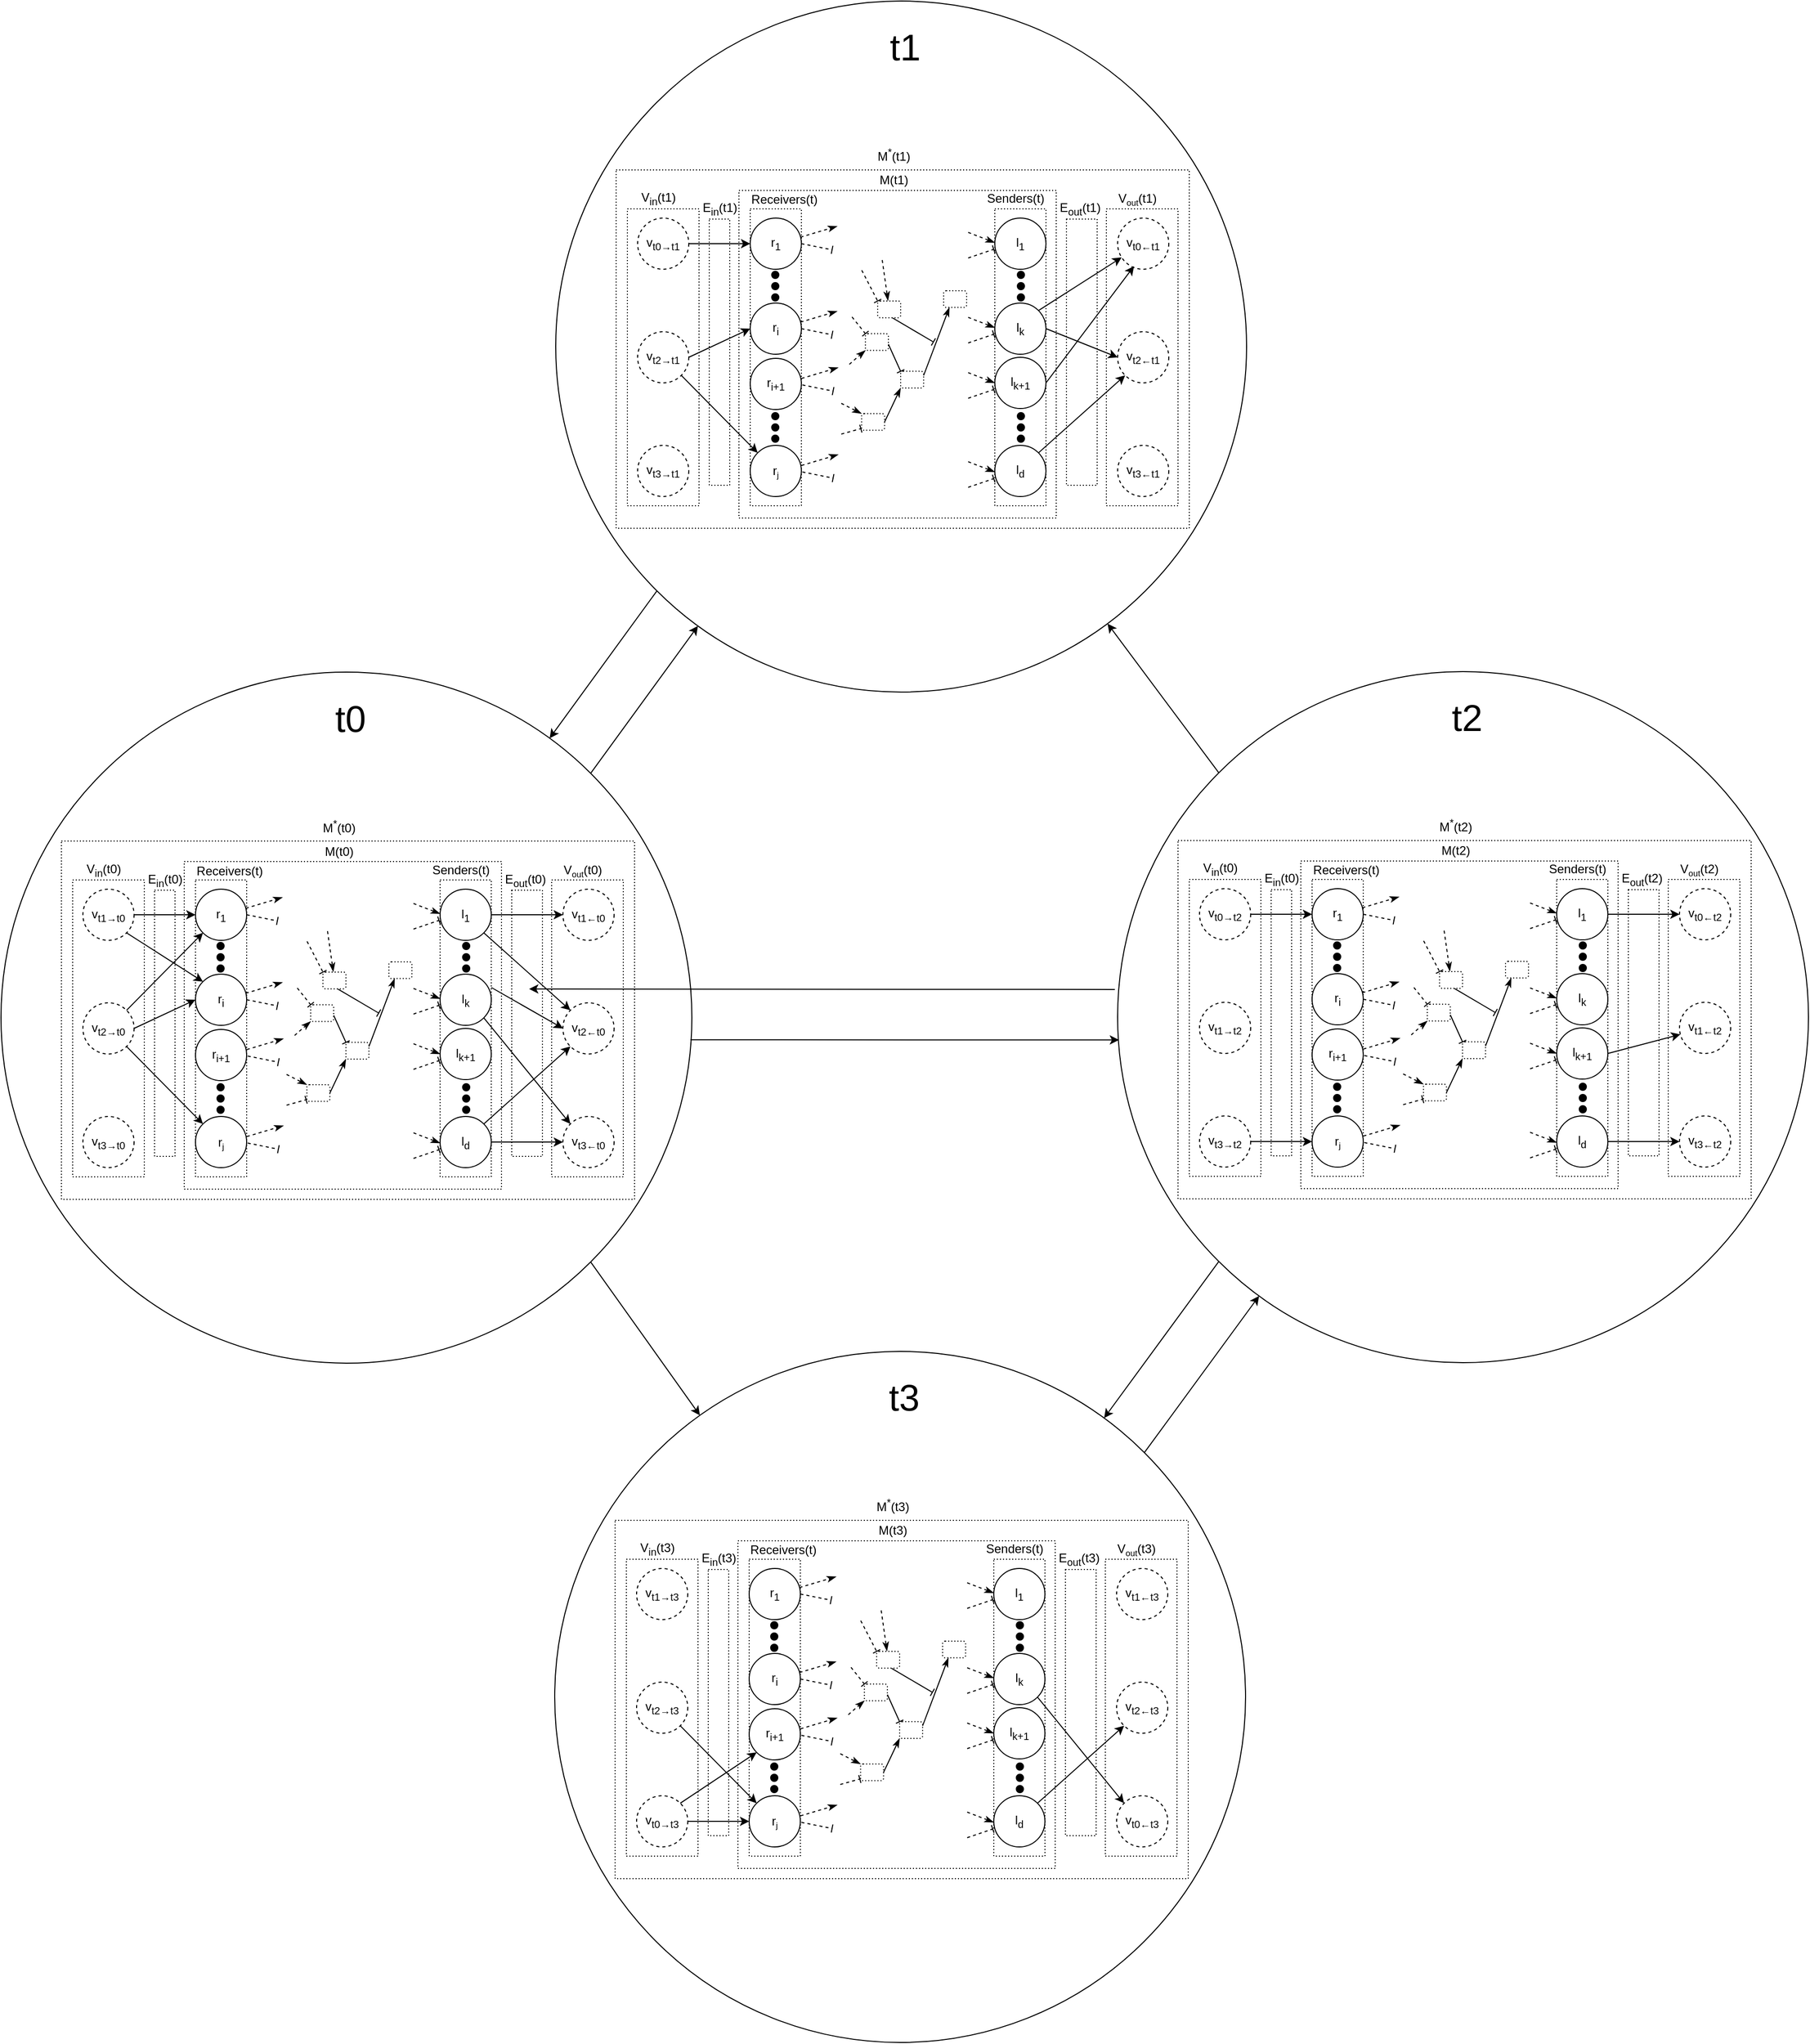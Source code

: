 <mxfile version="21.7.2" type="github">
  <diagram id="PELnM6I8zMOkpGncSnQj" name="Pagina-1">
    <mxGraphModel dx="3124" dy="3129" grid="1" gridSize="10" guides="1" tooltips="1" connect="1" arrows="1" fold="1" page="1" pageScale="1" pageWidth="827" pageHeight="1169" math="0" shadow="0">
      <root>
        <mxCell id="0" />
        <mxCell id="1" parent="0" />
        <mxCell id="66mWaM6eEmOpCAhljK_r-392" value="" style="rounded=0;whiteSpace=wrap;html=1;fillColor=none;dashed=1;dashPattern=1 2;" parent="1" vertex="1">
          <mxGeometry x="1604" y="138" width="30" height="260" as="geometry" />
        </mxCell>
        <mxCell id="66mWaM6eEmOpCAhljK_r-442" style="edgeStyle=none;rounded=0;orthogonalLoop=1;jettySize=auto;html=1;exitX=1;exitY=0;exitDx=0;exitDy=0;fontSize=36;" parent="1" source="Lb5HWGm_DYKcfEpjaOFK-197" target="66mWaM6eEmOpCAhljK_r-354" edge="1">
          <mxGeometry relative="1" as="geometry" />
        </mxCell>
        <mxCell id="66mWaM6eEmOpCAhljK_r-446" style="edgeStyle=none;rounded=0;orthogonalLoop=1;jettySize=auto;html=1;exitX=1;exitY=1;exitDx=0;exitDy=0;fontSize=36;" parent="1" source="Lb5HWGm_DYKcfEpjaOFK-197" target="66mWaM6eEmOpCAhljK_r-266" edge="1">
          <mxGeometry relative="1" as="geometry" />
        </mxCell>
        <mxCell id="Lb5HWGm_DYKcfEpjaOFK-197" value="" style="ellipse;whiteSpace=wrap;html=1;aspect=fixed;fillColor=none;" parent="1" vertex="1">
          <mxGeometry x="563" y="580.5" width="675" height="675" as="geometry" />
        </mxCell>
        <mxCell id="Lb5HWGm_DYKcfEpjaOFK-109" value="" style="rounded=0;whiteSpace=wrap;html=1;fillColor=none;dashed=1;dashPattern=1 2;" parent="1" vertex="1">
          <mxGeometry x="992" y="783.5" width="50" height="290" as="geometry" />
        </mxCell>
        <mxCell id="Lb5HWGm_DYKcfEpjaOFK-110" value="" style="rounded=0;whiteSpace=wrap;html=1;fillColor=none;dashed=1;dashPattern=1 2;" parent="1" vertex="1">
          <mxGeometry x="753" y="783.5" width="50" height="290" as="geometry" />
        </mxCell>
        <mxCell id="Lb5HWGm_DYKcfEpjaOFK-111" value="" style="rounded=0;whiteSpace=wrap;html=1;fillColor=none;dashed=1;dashPattern=1 2;" parent="1" vertex="1">
          <mxGeometry x="622" y="745.5" width="560" height="350" as="geometry" />
        </mxCell>
        <mxCell id="Lb5HWGm_DYKcfEpjaOFK-112" value="" style="rounded=0;whiteSpace=wrap;html=1;fillColor=none;dashed=1;dashPattern=1 2;" parent="1" vertex="1">
          <mxGeometry x="742" y="765.5" width="310" height="320" as="geometry" />
        </mxCell>
        <mxCell id="Lb5HWGm_DYKcfEpjaOFK-113" value="" style="rounded=0;whiteSpace=wrap;html=1;fillColor=none;dashed=1;dashPattern=1 2;" parent="1" vertex="1">
          <mxGeometry x="1101" y="783.5" width="70" height="290" as="geometry" />
        </mxCell>
        <mxCell id="Lb5HWGm_DYKcfEpjaOFK-114" value="" style="rounded=0;whiteSpace=wrap;html=1;fillColor=none;dashed=1;dashPattern=1 2;" parent="1" vertex="1">
          <mxGeometry x="633" y="783.5" width="70" height="290" as="geometry" />
        </mxCell>
        <mxCell id="Lb5HWGm_DYKcfEpjaOFK-115" style="rounded=0;orthogonalLoop=1;jettySize=auto;html=1;exitX=1;exitY=0.5;exitDx=0;exitDy=0;entryX=0;entryY=0.5;entryDx=0;entryDy=0;" parent="1" source="Lb5HWGm_DYKcfEpjaOFK-118" target="Lb5HWGm_DYKcfEpjaOFK-119" edge="1">
          <mxGeometry relative="1" as="geometry" />
        </mxCell>
        <mxCell id="Lb5HWGm_DYKcfEpjaOFK-116" style="edgeStyle=none;rounded=0;orthogonalLoop=1;jettySize=auto;html=1;exitX=1;exitY=0;exitDx=0;exitDy=0;entryX=0;entryY=1;entryDx=0;entryDy=0;" parent="1" source="Lb5HWGm_DYKcfEpjaOFK-118" target="Lb5HWGm_DYKcfEpjaOFK-127" edge="1">
          <mxGeometry relative="1" as="geometry" />
        </mxCell>
        <mxCell id="Lb5HWGm_DYKcfEpjaOFK-117" style="edgeStyle=none;rounded=0;orthogonalLoop=1;jettySize=auto;html=1;exitX=1;exitY=1;exitDx=0;exitDy=0;entryX=0;entryY=0;entryDx=0;entryDy=0;" parent="1" source="Lb5HWGm_DYKcfEpjaOFK-118" target="Lb5HWGm_DYKcfEpjaOFK-130" edge="1">
          <mxGeometry relative="1" as="geometry" />
        </mxCell>
        <mxCell id="Lb5HWGm_DYKcfEpjaOFK-118" value="v&lt;sub&gt;t2&lt;span style=&quot;font-size: 10px;&quot;&gt;→t0&lt;/span&gt;&lt;/sub&gt;" style="ellipse;whiteSpace=wrap;html=1;aspect=fixed;fillColor=none;dashed=1;" parent="1" vertex="1">
          <mxGeometry x="643" y="903.5" width="50" height="50" as="geometry" />
        </mxCell>
        <mxCell id="Lb5HWGm_DYKcfEpjaOFK-119" value="r&lt;sub&gt;i&lt;/sub&gt;" style="ellipse;whiteSpace=wrap;html=1;aspect=fixed;fillColor=none;" parent="1" vertex="1">
          <mxGeometry x="753" y="875.5" width="50" height="50" as="geometry" />
        </mxCell>
        <mxCell id="Lb5HWGm_DYKcfEpjaOFK-120" value="v&lt;sub&gt;t2&lt;span style=&quot;font-size: 10px;&quot;&gt;←t0&lt;/span&gt;&lt;/sub&gt;" style="ellipse;whiteSpace=wrap;html=1;aspect=fixed;fillColor=none;dashed=1;" parent="1" vertex="1">
          <mxGeometry x="1112" y="903.5" width="50" height="50" as="geometry" />
        </mxCell>
        <mxCell id="Lb5HWGm_DYKcfEpjaOFK-121" value="" style="endArrow=classic;html=1;rounded=0;entryX=0;entryY=0.5;entryDx=0;entryDy=0;" parent="1" target="Lb5HWGm_DYKcfEpjaOFK-120" edge="1">
          <mxGeometry width="50" height="50" relative="1" as="geometry">
            <mxPoint x="1042" y="888.5" as="sourcePoint" />
            <mxPoint x="1022" y="883.5" as="targetPoint" />
          </mxGeometry>
        </mxCell>
        <mxCell id="Lb5HWGm_DYKcfEpjaOFK-122" style="edgeStyle=none;rounded=0;orthogonalLoop=1;jettySize=auto;html=1;exitX=1;exitY=1;exitDx=0;exitDy=0;entryX=0;entryY=0;entryDx=0;entryDy=0;" parent="1" source="Lb5HWGm_DYKcfEpjaOFK-123" target="Lb5HWGm_DYKcfEpjaOFK-135" edge="1">
          <mxGeometry relative="1" as="geometry" />
        </mxCell>
        <mxCell id="Lb5HWGm_DYKcfEpjaOFK-123" value="l&lt;sub&gt;k&lt;/sub&gt;" style="ellipse;whiteSpace=wrap;html=1;aspect=fixed;fillColor=none;" parent="1" vertex="1">
          <mxGeometry x="992" y="875.5" width="50" height="50" as="geometry" />
        </mxCell>
        <mxCell id="Lb5HWGm_DYKcfEpjaOFK-124" style="rounded=0;orthogonalLoop=1;jettySize=auto;html=1;exitX=1;exitY=0.5;exitDx=0;exitDy=0;entryX=0;entryY=0.5;entryDx=0;entryDy=0;" parent="1" source="Lb5HWGm_DYKcfEpjaOFK-126" target="Lb5HWGm_DYKcfEpjaOFK-127" edge="1">
          <mxGeometry relative="1" as="geometry" />
        </mxCell>
        <mxCell id="Lb5HWGm_DYKcfEpjaOFK-125" style="edgeStyle=none;rounded=0;orthogonalLoop=1;jettySize=auto;html=1;exitX=1;exitY=1;exitDx=0;exitDy=0;entryX=0;entryY=0;entryDx=0;entryDy=0;" parent="1" source="Lb5HWGm_DYKcfEpjaOFK-126" target="Lb5HWGm_DYKcfEpjaOFK-119" edge="1">
          <mxGeometry relative="1" as="geometry" />
        </mxCell>
        <mxCell id="Lb5HWGm_DYKcfEpjaOFK-126" value="&lt;span style=&quot;font-size: 12px;&quot;&gt;v&lt;/span&gt;&lt;sub&gt;t1&lt;span style=&quot;font-size: 10px;&quot;&gt;→t0&lt;/span&gt;&lt;/sub&gt;" style="ellipse;whiteSpace=wrap;html=1;aspect=fixed;fillColor=none;dashed=1;" parent="1" vertex="1">
          <mxGeometry x="643" y="792.5" width="50" height="50" as="geometry" />
        </mxCell>
        <mxCell id="Lb5HWGm_DYKcfEpjaOFK-127" value="r&lt;sub&gt;1&lt;/sub&gt;" style="ellipse;whiteSpace=wrap;html=1;aspect=fixed;fillColor=none;" parent="1" vertex="1">
          <mxGeometry x="753" y="792.5" width="50" height="50" as="geometry" />
        </mxCell>
        <mxCell id="Lb5HWGm_DYKcfEpjaOFK-129" value="v&lt;sub&gt;t3&lt;span style=&quot;font-size: 10px;&quot;&gt;→t0&lt;/span&gt;&lt;/sub&gt;" style="ellipse;whiteSpace=wrap;html=1;aspect=fixed;fillColor=none;dashed=1;" parent="1" vertex="1">
          <mxGeometry x="643" y="1014.5" width="50" height="50" as="geometry" />
        </mxCell>
        <mxCell id="Lb5HWGm_DYKcfEpjaOFK-130" value="r&lt;span style=&quot;font-size: 10px;&quot;&gt;&lt;sub&gt;j&lt;/sub&gt;&lt;/span&gt;" style="ellipse;whiteSpace=wrap;html=1;aspect=fixed;fillColor=none;" parent="1" vertex="1">
          <mxGeometry x="753" y="1014.5" width="50" height="50" as="geometry" />
        </mxCell>
        <mxCell id="Lb5HWGm_DYKcfEpjaOFK-131" value="v&lt;sub&gt;t1&lt;span style=&quot;font-size: 10px;&quot;&gt;←t0&lt;/span&gt;&lt;/sub&gt;" style="ellipse;whiteSpace=wrap;html=1;aspect=fixed;fillColor=none;dashed=1;" parent="1" vertex="1">
          <mxGeometry x="1112" y="792.5" width="50" height="50" as="geometry" />
        </mxCell>
        <mxCell id="Lb5HWGm_DYKcfEpjaOFK-132" value="" style="endArrow=classic;html=1;rounded=0;entryX=0;entryY=0.5;entryDx=0;entryDy=0;" parent="1" target="Lb5HWGm_DYKcfEpjaOFK-131" edge="1">
          <mxGeometry width="50" height="50" relative="1" as="geometry">
            <mxPoint x="1042" y="817.5" as="sourcePoint" />
            <mxPoint x="1022" y="812.5" as="targetPoint" />
          </mxGeometry>
        </mxCell>
        <mxCell id="Lb5HWGm_DYKcfEpjaOFK-133" style="edgeStyle=none;rounded=0;orthogonalLoop=1;jettySize=auto;html=1;exitX=1;exitY=1;exitDx=0;exitDy=0;entryX=0;entryY=0;entryDx=0;entryDy=0;" parent="1" source="Lb5HWGm_DYKcfEpjaOFK-134" target="Lb5HWGm_DYKcfEpjaOFK-120" edge="1">
          <mxGeometry relative="1" as="geometry" />
        </mxCell>
        <mxCell id="Lb5HWGm_DYKcfEpjaOFK-134" value="l&lt;sub&gt;1&lt;/sub&gt;" style="ellipse;whiteSpace=wrap;html=1;aspect=fixed;fillColor=none;" parent="1" vertex="1">
          <mxGeometry x="992" y="792.5" width="50" height="50" as="geometry" />
        </mxCell>
        <mxCell id="Lb5HWGm_DYKcfEpjaOFK-135" value="v&lt;sub&gt;t3&lt;span style=&quot;font-size: 10px;&quot;&gt;←t0&lt;/span&gt;&lt;/sub&gt;" style="ellipse;whiteSpace=wrap;html=1;aspect=fixed;fillColor=none;dashed=1;" parent="1" vertex="1">
          <mxGeometry x="1112" y="1014.5" width="50" height="50" as="geometry" />
        </mxCell>
        <mxCell id="Lb5HWGm_DYKcfEpjaOFK-136" value="" style="endArrow=classic;html=1;rounded=0;entryX=0;entryY=0.5;entryDx=0;entryDy=0;exitX=1;exitY=0.5;exitDx=0;exitDy=0;" parent="1" source="Lb5HWGm_DYKcfEpjaOFK-138" target="Lb5HWGm_DYKcfEpjaOFK-135" edge="1">
          <mxGeometry width="50" height="50" relative="1" as="geometry">
            <mxPoint x="1042" y="958.5" as="sourcePoint" />
            <mxPoint x="1022" y="953.5" as="targetPoint" />
          </mxGeometry>
        </mxCell>
        <mxCell id="Lb5HWGm_DYKcfEpjaOFK-137" style="edgeStyle=none;rounded=0;orthogonalLoop=1;jettySize=auto;html=1;exitX=1;exitY=0;exitDx=0;exitDy=0;entryX=0;entryY=1;entryDx=0;entryDy=0;" parent="1" source="Lb5HWGm_DYKcfEpjaOFK-138" target="Lb5HWGm_DYKcfEpjaOFK-120" edge="1">
          <mxGeometry relative="1" as="geometry" />
        </mxCell>
        <mxCell id="Lb5HWGm_DYKcfEpjaOFK-138" value="l&lt;sub&gt;d&lt;/sub&gt;" style="ellipse;whiteSpace=wrap;html=1;aspect=fixed;fillColor=none;" parent="1" vertex="1">
          <mxGeometry x="992" y="1014.5" width="50" height="50" as="geometry" />
        </mxCell>
        <mxCell id="Lb5HWGm_DYKcfEpjaOFK-139" value="V&lt;sub&gt;in&lt;/sub&gt;(t0)" style="text;html=1;align=center;verticalAlign=middle;resizable=0;points=[];autosize=1;strokeColor=none;fillColor=none;" parent="1" vertex="1">
          <mxGeometry x="633" y="758.5" width="60" height="30" as="geometry" />
        </mxCell>
        <mxCell id="Lb5HWGm_DYKcfEpjaOFK-140" value="V&lt;span style=&quot;font-size: 10px;&quot;&gt;&lt;sub&gt;out&lt;/sub&gt;&lt;/span&gt;(t0)" style="text;html=1;align=center;verticalAlign=middle;resizable=0;points=[];autosize=1;strokeColor=none;fillColor=none;" parent="1" vertex="1">
          <mxGeometry x="1101" y="758.5" width="60" height="30" as="geometry" />
        </mxCell>
        <mxCell id="Lb5HWGm_DYKcfEpjaOFK-141" value="M(t0)" style="text;html=1;align=center;verticalAlign=middle;resizable=0;points=[];autosize=1;strokeColor=none;fillColor=none;rotation=0;" parent="1" vertex="1">
          <mxGeometry x="868" y="740.5" width="50" height="30" as="geometry" />
        </mxCell>
        <mxCell id="Lb5HWGm_DYKcfEpjaOFK-142" value="E&lt;sub&gt;in&lt;/sub&gt;(t0)" style="text;html=1;align=center;verticalAlign=middle;resizable=0;points=[];autosize=1;strokeColor=none;fillColor=none;" parent="1" vertex="1">
          <mxGeometry x="693" y="768.5" width="60" height="30" as="geometry" />
        </mxCell>
        <mxCell id="Lb5HWGm_DYKcfEpjaOFK-143" value="E&lt;sub&gt;out&lt;/sub&gt;(t0)" style="text;html=1;align=center;verticalAlign=middle;resizable=0;points=[];autosize=1;strokeColor=none;fillColor=none;" parent="1" vertex="1">
          <mxGeometry x="1045" y="768.5" width="60" height="30" as="geometry" />
        </mxCell>
        <mxCell id="Lb5HWGm_DYKcfEpjaOFK-144" value="M&lt;sup&gt;*&lt;/sup&gt;(t0)" style="text;html=1;align=center;verticalAlign=middle;resizable=0;points=[];autosize=1;strokeColor=none;fillColor=none;" parent="1" vertex="1">
          <mxGeometry x="863" y="715.5" width="60" height="30" as="geometry" />
        </mxCell>
        <mxCell id="Lb5HWGm_DYKcfEpjaOFK-145" value="" style="rounded=0;whiteSpace=wrap;html=1;fillColor=none;dashed=1;dashPattern=1 2;" parent="1" vertex="1">
          <mxGeometry x="713" y="793.5" width="20" height="260" as="geometry" />
        </mxCell>
        <mxCell id="Lb5HWGm_DYKcfEpjaOFK-146" value="" style="rounded=0;whiteSpace=wrap;html=1;fillColor=none;dashed=1;dashPattern=1 2;" parent="1" vertex="1">
          <mxGeometry x="1062" y="793.5" width="30" height="260" as="geometry" />
        </mxCell>
        <mxCell id="Lb5HWGm_DYKcfEpjaOFK-147" value="" style="ellipse;whiteSpace=wrap;html=1;aspect=fixed;fillColor=#000000;rotation=90;" parent="1" vertex="1">
          <mxGeometry x="774" y="844.5" width="7" height="7" as="geometry" />
        </mxCell>
        <mxCell id="Lb5HWGm_DYKcfEpjaOFK-148" value="" style="ellipse;whiteSpace=wrap;html=1;aspect=fixed;fillColor=#000000;rotation=90;" parent="1" vertex="1">
          <mxGeometry x="774" y="855.5" width="7" height="7" as="geometry" />
        </mxCell>
        <mxCell id="Lb5HWGm_DYKcfEpjaOFK-149" value="" style="ellipse;whiteSpace=wrap;html=1;aspect=fixed;fillColor=#000000;rotation=90;" parent="1" vertex="1">
          <mxGeometry x="774" y="866.5" width="7" height="7" as="geometry" />
        </mxCell>
        <mxCell id="Lb5HWGm_DYKcfEpjaOFK-150" value="r&lt;sub&gt;i+1&lt;/sub&gt;" style="ellipse;whiteSpace=wrap;html=1;aspect=fixed;fillColor=none;" parent="1" vertex="1">
          <mxGeometry x="753" y="929.5" width="50" height="50" as="geometry" />
        </mxCell>
        <mxCell id="Lb5HWGm_DYKcfEpjaOFK-151" value="" style="ellipse;whiteSpace=wrap;html=1;aspect=fixed;fillColor=#000000;rotation=90;" parent="1" vertex="1">
          <mxGeometry x="774" y="982.5" width="7" height="7" as="geometry" />
        </mxCell>
        <mxCell id="Lb5HWGm_DYKcfEpjaOFK-152" value="" style="ellipse;whiteSpace=wrap;html=1;aspect=fixed;fillColor=#000000;rotation=90;" parent="1" vertex="1">
          <mxGeometry x="774" y="993.5" width="7" height="7" as="geometry" />
        </mxCell>
        <mxCell id="Lb5HWGm_DYKcfEpjaOFK-153" value="" style="ellipse;whiteSpace=wrap;html=1;aspect=fixed;fillColor=#000000;rotation=90;" parent="1" vertex="1">
          <mxGeometry x="774" y="1004.5" width="7" height="7" as="geometry" />
        </mxCell>
        <mxCell id="Lb5HWGm_DYKcfEpjaOFK-154" value="" style="ellipse;whiteSpace=wrap;html=1;aspect=fixed;fillColor=#000000;rotation=90;" parent="1" vertex="1">
          <mxGeometry x="1014" y="844.5" width="7" height="7" as="geometry" />
        </mxCell>
        <mxCell id="Lb5HWGm_DYKcfEpjaOFK-155" value="" style="ellipse;whiteSpace=wrap;html=1;aspect=fixed;fillColor=#000000;rotation=90;" parent="1" vertex="1">
          <mxGeometry x="1014" y="855.5" width="7" height="7" as="geometry" />
        </mxCell>
        <mxCell id="Lb5HWGm_DYKcfEpjaOFK-156" value="" style="ellipse;whiteSpace=wrap;html=1;aspect=fixed;fillColor=#000000;rotation=90;" parent="1" vertex="1">
          <mxGeometry x="1014" y="866.5" width="7" height="7" as="geometry" />
        </mxCell>
        <mxCell id="Lb5HWGm_DYKcfEpjaOFK-157" value="" style="ellipse;whiteSpace=wrap;html=1;aspect=fixed;fillColor=#000000;rotation=90;" parent="1" vertex="1">
          <mxGeometry x="1014" y="982.5" width="7" height="7" as="geometry" />
        </mxCell>
        <mxCell id="Lb5HWGm_DYKcfEpjaOFK-158" value="" style="ellipse;whiteSpace=wrap;html=1;aspect=fixed;fillColor=#000000;rotation=90;" parent="1" vertex="1">
          <mxGeometry x="1014" y="993.5" width="7" height="7" as="geometry" />
        </mxCell>
        <mxCell id="Lb5HWGm_DYKcfEpjaOFK-159" value="" style="ellipse;whiteSpace=wrap;html=1;aspect=fixed;fillColor=#000000;rotation=90;" parent="1" vertex="1">
          <mxGeometry x="1014" y="1004.5" width="7" height="7" as="geometry" />
        </mxCell>
        <mxCell id="Lb5HWGm_DYKcfEpjaOFK-160" value="l&lt;sub&gt;k+1&lt;/sub&gt;" style="ellipse;whiteSpace=wrap;html=1;aspect=fixed;fillColor=none;" parent="1" vertex="1">
          <mxGeometry x="992" y="928.5" width="50" height="50" as="geometry" />
        </mxCell>
        <mxCell id="Lb5HWGm_DYKcfEpjaOFK-161" value="Receivers(t)" style="text;html=1;align=center;verticalAlign=middle;resizable=0;points=[];autosize=1;strokeColor=none;fillColor=none;" parent="1" vertex="1">
          <mxGeometry x="741" y="759.5" width="90" height="30" as="geometry" />
        </mxCell>
        <mxCell id="Lb5HWGm_DYKcfEpjaOFK-162" value="Senders(t)" style="text;html=1;align=center;verticalAlign=middle;resizable=0;points=[];autosize=1;strokeColor=none;fillColor=none;" parent="1" vertex="1">
          <mxGeometry x="972" y="758.5" width="80" height="30" as="geometry" />
        </mxCell>
        <mxCell id="Lb5HWGm_DYKcfEpjaOFK-163" value="" style="group;dashed=1;dashPattern=1 2;fillColor=none;" parent="1" vertex="1" connectable="0">
          <mxGeometry x="845" y="875.5" width="116" height="90" as="geometry" />
        </mxCell>
        <mxCell id="Lb5HWGm_DYKcfEpjaOFK-164" style="edgeStyle=none;rounded=0;orthogonalLoop=1;jettySize=auto;html=1;exitX=0.65;exitY=1.017;exitDx=0;exitDy=0;endArrow=baseDash;endFill=0;exitPerimeter=0;" parent="Lb5HWGm_DYKcfEpjaOFK-163" source="Lb5HWGm_DYKcfEpjaOFK-176" edge="1">
          <mxGeometry relative="1" as="geometry">
            <mxPoint x="87" y="38" as="targetPoint" />
            <mxPoint x="76.71" y="38.066" as="sourcePoint" />
          </mxGeometry>
        </mxCell>
        <mxCell id="Lb5HWGm_DYKcfEpjaOFK-165" value="" style="rounded=1;whiteSpace=wrap;html=1;dashed=1;dashPattern=1 2;fillColor=none;" parent="Lb5HWGm_DYKcfEpjaOFK-163" vertex="1">
          <mxGeometry x="96.998" y="-12.003" width="22.452" height="16.314" as="geometry" />
        </mxCell>
        <mxCell id="Lb5HWGm_DYKcfEpjaOFK-166" value="" style="rounded=1;whiteSpace=wrap;html=1;dashed=1;dashPattern=1 2;fillColor=none;" parent="Lb5HWGm_DYKcfEpjaOFK-163" vertex="1">
          <mxGeometry x="55.006" y="66.662" width="22.452" height="16.314" as="geometry" />
        </mxCell>
        <mxCell id="Lb5HWGm_DYKcfEpjaOFK-167" style="edgeStyle=none;rounded=0;orthogonalLoop=1;jettySize=auto;html=1;exitX=1;exitY=0.25;exitDx=0;exitDy=0;entryX=0.25;entryY=1;entryDx=0;entryDy=0;endArrow=classicThin;endFill=1;" parent="Lb5HWGm_DYKcfEpjaOFK-163" source="Lb5HWGm_DYKcfEpjaOFK-166" target="Lb5HWGm_DYKcfEpjaOFK-165" edge="1">
          <mxGeometry relative="1" as="geometry">
            <mxPoint x="72.968" y="59.819" as="sourcePoint" />
            <mxPoint x="92.426" y="43.244" as="targetPoint" />
          </mxGeometry>
        </mxCell>
        <mxCell id="Lb5HWGm_DYKcfEpjaOFK-168" value="" style="rounded=1;whiteSpace=wrap;html=1;dashed=1;dashPattern=1 2;fillColor=none;" parent="Lb5HWGm_DYKcfEpjaOFK-163" vertex="1">
          <mxGeometry x="20.581" y="29.909" width="22.452" height="16.314" as="geometry" />
        </mxCell>
        <mxCell id="Lb5HWGm_DYKcfEpjaOFK-169" style="rounded=0;orthogonalLoop=1;jettySize=auto;html=1;exitX=1;exitY=0.633;exitDx=0;exitDy=0;entryX=0;entryY=0;entryDx=0;entryDy=0;endArrow=baseDash;endFill=0;exitPerimeter=0;" parent="Lb5HWGm_DYKcfEpjaOFK-163" source="Lb5HWGm_DYKcfEpjaOFK-168" target="Lb5HWGm_DYKcfEpjaOFK-166" edge="1">
          <mxGeometry relative="1" as="geometry">
            <mxPoint x="58" y="54.381" as="targetPoint" />
            <mxPoint x="42.711" y="40.319" as="sourcePoint" />
          </mxGeometry>
        </mxCell>
        <mxCell id="Lb5HWGm_DYKcfEpjaOFK-170" style="rounded=0;orthogonalLoop=1;jettySize=auto;html=1;entryX=0;entryY=0;entryDx=0;entryDy=0;endArrow=baseDash;endFill=0;dashed=1;" parent="Lb5HWGm_DYKcfEpjaOFK-163" target="Lb5HWGm_DYKcfEpjaOFK-176" edge="1">
          <mxGeometry relative="1" as="geometry">
            <mxPoint x="56.877" y="54.381" as="targetPoint" />
            <mxPoint x="17" y="-32" as="sourcePoint" />
          </mxGeometry>
        </mxCell>
        <mxCell id="Lb5HWGm_DYKcfEpjaOFK-171" style="rounded=0;orthogonalLoop=1;jettySize=auto;html=1;entryX=0;entryY=0;entryDx=0;entryDy=0;endArrow=baseDash;endFill=0;dashed=1;" parent="Lb5HWGm_DYKcfEpjaOFK-163" target="Lb5HWGm_DYKcfEpjaOFK-168" edge="1">
          <mxGeometry relative="1" as="geometry">
            <mxPoint x="63.613" y="24.471" as="targetPoint" />
            <mxPoint x="7.484" y="13.595" as="sourcePoint" />
          </mxGeometry>
        </mxCell>
        <mxCell id="Lb5HWGm_DYKcfEpjaOFK-172" style="rounded=0;orthogonalLoop=1;jettySize=auto;html=1;endArrow=baseDash;endFill=0;dashed=1;entryX=-0.033;entryY=0.9;entryDx=0;entryDy=0;entryPerimeter=0;" parent="Lb5HWGm_DYKcfEpjaOFK-163" target="Lb5HWGm_DYKcfEpjaOFK-193" edge="1">
          <mxGeometry relative="1" as="geometry">
            <mxPoint x="14.968" y="84.29" as="targetPoint" />
            <mxPoint x="-3" y="128" as="sourcePoint" />
          </mxGeometry>
        </mxCell>
        <mxCell id="Lb5HWGm_DYKcfEpjaOFK-173" style="edgeStyle=none;rounded=0;orthogonalLoop=1;jettySize=auto;html=1;exitX=1;exitY=0.5;exitDx=0;exitDy=0;entryX=0;entryY=1;entryDx=0;entryDy=0;endArrow=classicThin;endFill=1;dashed=1;" parent="Lb5HWGm_DYKcfEpjaOFK-163" edge="1">
          <mxGeometry relative="1" as="geometry">
            <mxPoint x="4.865" y="59.819" as="sourcePoint" />
            <mxPoint x="20.581" y="46.224" as="targetPoint" />
          </mxGeometry>
        </mxCell>
        <mxCell id="Lb5HWGm_DYKcfEpjaOFK-174" style="edgeStyle=none;rounded=0;orthogonalLoop=1;jettySize=auto;html=1;entryX=0;entryY=0;entryDx=0;entryDy=0;endArrow=classicThin;endFill=1;dashed=1;" parent="Lb5HWGm_DYKcfEpjaOFK-163" target="Lb5HWGm_DYKcfEpjaOFK-193" edge="1">
          <mxGeometry relative="1" as="geometry">
            <mxPoint x="-3" y="98" as="sourcePoint" />
            <mxPoint x="16.839" y="74.773" as="targetPoint" />
          </mxGeometry>
        </mxCell>
        <mxCell id="Lb5HWGm_DYKcfEpjaOFK-175" style="edgeStyle=none;rounded=0;orthogonalLoop=1;jettySize=auto;html=1;entryX=0.45;entryY=-0.017;entryDx=0;entryDy=0;endArrow=classicThin;endFill=1;dashed=1;entryPerimeter=0;" parent="Lb5HWGm_DYKcfEpjaOFK-163" target="Lb5HWGm_DYKcfEpjaOFK-176" edge="1">
          <mxGeometry relative="1" as="geometry">
            <mxPoint x="37" y="-42" as="sourcePoint" />
            <mxPoint x="18.71" y="77.492" as="targetPoint" />
          </mxGeometry>
        </mxCell>
        <mxCell id="Lb5HWGm_DYKcfEpjaOFK-176" value="" style="rounded=1;whiteSpace=wrap;html=1;dashed=1;dashPattern=1 2;fillColor=none;" parent="Lb5HWGm_DYKcfEpjaOFK-163" vertex="1">
          <mxGeometry x="32.552" y="-1.998" width="22.452" height="16.314" as="geometry" />
        </mxCell>
        <mxCell id="Lb5HWGm_DYKcfEpjaOFK-177" style="edgeStyle=none;rounded=0;orthogonalLoop=1;jettySize=auto;html=1;endArrow=baseDash;endFill=0;dashed=1;exitX=1;exitY=0.5;exitDx=0;exitDy=0;" parent="1" source="Lb5HWGm_DYKcfEpjaOFK-127" edge="1">
          <mxGeometry relative="1" as="geometry">
            <mxPoint x="833" y="823.5" as="targetPoint" />
            <mxPoint x="813" y="823.5" as="sourcePoint" />
          </mxGeometry>
        </mxCell>
        <mxCell id="Lb5HWGm_DYKcfEpjaOFK-178" style="edgeStyle=none;rounded=0;orthogonalLoop=1;jettySize=auto;html=1;exitX=0.983;exitY=0.373;exitDx=0;exitDy=0;dashed=1;endArrow=classicThin;endFill=1;exitPerimeter=0;" parent="1" source="Lb5HWGm_DYKcfEpjaOFK-127" edge="1">
          <mxGeometry relative="1" as="geometry">
            <mxPoint x="838" y="800.5" as="targetPoint" />
            <mxPoint x="806" y="810.922" as="sourcePoint" />
          </mxGeometry>
        </mxCell>
        <mxCell id="Lb5HWGm_DYKcfEpjaOFK-179" style="edgeStyle=none;rounded=0;orthogonalLoop=1;jettySize=auto;html=1;endArrow=baseDash;endFill=0;dashed=1;exitX=1;exitY=0.5;exitDx=0;exitDy=0;" parent="1" edge="1">
          <mxGeometry relative="1" as="geometry">
            <mxPoint x="833" y="906.5" as="targetPoint" />
            <mxPoint x="803.0" y="900.5" as="sourcePoint" />
          </mxGeometry>
        </mxCell>
        <mxCell id="Lb5HWGm_DYKcfEpjaOFK-180" style="edgeStyle=none;rounded=0;orthogonalLoop=1;jettySize=auto;html=1;exitX=0.983;exitY=0.373;exitDx=0;exitDy=0;dashed=1;endArrow=classicThin;endFill=1;exitPerimeter=0;" parent="1" edge="1">
          <mxGeometry relative="1" as="geometry">
            <mxPoint x="838" y="883.5" as="targetPoint" />
            <mxPoint x="802.15" y="894.15" as="sourcePoint" />
          </mxGeometry>
        </mxCell>
        <mxCell id="Lb5HWGm_DYKcfEpjaOFK-181" style="edgeStyle=none;rounded=0;orthogonalLoop=1;jettySize=auto;html=1;endArrow=baseDash;endFill=0;dashed=1;exitX=1;exitY=0.5;exitDx=0;exitDy=0;" parent="1" edge="1">
          <mxGeometry relative="1" as="geometry">
            <mxPoint x="834" y="961.5" as="targetPoint" />
            <mxPoint x="804.0" y="955.5" as="sourcePoint" />
          </mxGeometry>
        </mxCell>
        <mxCell id="Lb5HWGm_DYKcfEpjaOFK-182" style="edgeStyle=none;rounded=0;orthogonalLoop=1;jettySize=auto;html=1;exitX=0.983;exitY=0.373;exitDx=0;exitDy=0;dashed=1;endArrow=classicThin;endFill=1;exitPerimeter=0;" parent="1" edge="1">
          <mxGeometry relative="1" as="geometry">
            <mxPoint x="839" y="938.5" as="targetPoint" />
            <mxPoint x="803.15" y="949.15" as="sourcePoint" />
          </mxGeometry>
        </mxCell>
        <mxCell id="Lb5HWGm_DYKcfEpjaOFK-183" style="edgeStyle=none;rounded=0;orthogonalLoop=1;jettySize=auto;html=1;endArrow=baseDash;endFill=0;dashed=1;exitX=1;exitY=0.5;exitDx=0;exitDy=0;" parent="1" edge="1">
          <mxGeometry relative="1" as="geometry">
            <mxPoint x="834" y="1046.5" as="targetPoint" />
            <mxPoint x="804.0" y="1040.5" as="sourcePoint" />
          </mxGeometry>
        </mxCell>
        <mxCell id="Lb5HWGm_DYKcfEpjaOFK-184" style="edgeStyle=none;rounded=0;orthogonalLoop=1;jettySize=auto;html=1;exitX=0.983;exitY=0.373;exitDx=0;exitDy=0;dashed=1;endArrow=classicThin;endFill=1;exitPerimeter=0;" parent="1" edge="1">
          <mxGeometry relative="1" as="geometry">
            <mxPoint x="839" y="1023.5" as="targetPoint" />
            <mxPoint x="803.15" y="1034.15" as="sourcePoint" />
          </mxGeometry>
        </mxCell>
        <mxCell id="Lb5HWGm_DYKcfEpjaOFK-185" style="edgeStyle=none;rounded=0;orthogonalLoop=1;jettySize=auto;html=1;endArrow=baseDash;endFill=0;dashed=1;entryX=-0.021;entryY=0.63;entryDx=0;entryDy=0;entryPerimeter=0;" parent="1" target="Lb5HWGm_DYKcfEpjaOFK-160" edge="1">
          <mxGeometry relative="1" as="geometry">
            <mxPoint x="994.0" y="966.5" as="targetPoint" />
            <mxPoint x="966" y="968.5" as="sourcePoint" />
          </mxGeometry>
        </mxCell>
        <mxCell id="Lb5HWGm_DYKcfEpjaOFK-186" style="edgeStyle=none;rounded=0;orthogonalLoop=1;jettySize=auto;html=1;dashed=1;endArrow=classicThin;endFill=1;entryX=0;entryY=0.5;entryDx=0;entryDy=0;" parent="1" target="Lb5HWGm_DYKcfEpjaOFK-160" edge="1">
          <mxGeometry relative="1" as="geometry">
            <mxPoint x="999.0" y="943.5" as="targetPoint" />
            <mxPoint x="966" y="943.5" as="sourcePoint" />
          </mxGeometry>
        </mxCell>
        <mxCell id="Lb5HWGm_DYKcfEpjaOFK-187" style="edgeStyle=none;rounded=0;orthogonalLoop=1;jettySize=auto;html=1;endArrow=baseDash;endFill=0;dashed=1;entryX=-0.021;entryY=0.63;entryDx=0;entryDy=0;entryPerimeter=0;" parent="1" edge="1">
          <mxGeometry relative="1" as="geometry">
            <mxPoint x="990.95" y="906" as="targetPoint" />
            <mxPoint x="966" y="914.5" as="sourcePoint" />
          </mxGeometry>
        </mxCell>
        <mxCell id="Lb5HWGm_DYKcfEpjaOFK-188" style="edgeStyle=none;rounded=0;orthogonalLoop=1;jettySize=auto;html=1;dashed=1;endArrow=classicThin;endFill=1;entryX=0;entryY=0.5;entryDx=0;entryDy=0;" parent="1" edge="1">
          <mxGeometry relative="1" as="geometry">
            <mxPoint x="992.0" y="899.5" as="targetPoint" />
            <mxPoint x="966" y="889.5" as="sourcePoint" />
          </mxGeometry>
        </mxCell>
        <mxCell id="Lb5HWGm_DYKcfEpjaOFK-189" style="edgeStyle=none;rounded=0;orthogonalLoop=1;jettySize=auto;html=1;endArrow=baseDash;endFill=0;dashed=1;entryX=-0.021;entryY=0.63;entryDx=0;entryDy=0;entryPerimeter=0;" parent="1" edge="1">
          <mxGeometry relative="1" as="geometry">
            <mxPoint x="990.95" y="1047" as="targetPoint" />
            <mxPoint x="966" y="1055.5" as="sourcePoint" />
          </mxGeometry>
        </mxCell>
        <mxCell id="Lb5HWGm_DYKcfEpjaOFK-190" style="edgeStyle=none;rounded=0;orthogonalLoop=1;jettySize=auto;html=1;dashed=1;endArrow=classicThin;endFill=1;entryX=0;entryY=0.5;entryDx=0;entryDy=0;" parent="1" edge="1">
          <mxGeometry relative="1" as="geometry">
            <mxPoint x="992.0" y="1040.5" as="targetPoint" />
            <mxPoint x="966" y="1030.5" as="sourcePoint" />
          </mxGeometry>
        </mxCell>
        <mxCell id="Lb5HWGm_DYKcfEpjaOFK-191" style="edgeStyle=none;rounded=0;orthogonalLoop=1;jettySize=auto;html=1;endArrow=baseDash;endFill=0;dashed=1;entryX=-0.021;entryY=0.63;entryDx=0;entryDy=0;entryPerimeter=0;" parent="1" edge="1">
          <mxGeometry relative="1" as="geometry">
            <mxPoint x="990.95" y="823" as="targetPoint" />
            <mxPoint x="966" y="831.5" as="sourcePoint" />
          </mxGeometry>
        </mxCell>
        <mxCell id="Lb5HWGm_DYKcfEpjaOFK-192" style="edgeStyle=none;rounded=0;orthogonalLoop=1;jettySize=auto;html=1;dashed=1;endArrow=classicThin;endFill=1;entryX=0;entryY=0.5;entryDx=0;entryDy=0;" parent="1" edge="1">
          <mxGeometry relative="1" as="geometry">
            <mxPoint x="992.0" y="816.5" as="targetPoint" />
            <mxPoint x="966" y="806.5" as="sourcePoint" />
          </mxGeometry>
        </mxCell>
        <mxCell id="Lb5HWGm_DYKcfEpjaOFK-193" value="" style="rounded=1;whiteSpace=wrap;html=1;dashed=1;dashPattern=1 2;fillColor=none;" parent="1" vertex="1">
          <mxGeometry x="861.839" y="983.496" width="22.452" height="16.314" as="geometry" />
        </mxCell>
        <mxCell id="Lb5HWGm_DYKcfEpjaOFK-194" style="edgeStyle=none;rounded=0;orthogonalLoop=1;jettySize=auto;html=1;exitX=1;exitY=0.5;exitDx=0;exitDy=0;entryX=0;entryY=1;entryDx=0;entryDy=0;endArrow=classicThin;endFill=1;" parent="1" source="Lb5HWGm_DYKcfEpjaOFK-193" target="Lb5HWGm_DYKcfEpjaOFK-166" edge="1">
          <mxGeometry relative="1" as="geometry">
            <mxPoint x="883.969" y="957.538" as="sourcePoint" />
            <mxPoint x="905.192" y="943.009" as="targetPoint" />
          </mxGeometry>
        </mxCell>
        <mxCell id="66mWaM6eEmOpCAhljK_r-1" value="&lt;font style=&quot;font-size: 36px;&quot;&gt;t0&lt;/font&gt;" style="text;html=1;align=center;verticalAlign=middle;resizable=0;points=[];autosize=1;strokeColor=none;fillColor=none;" parent="1" vertex="1">
          <mxGeometry x="879" y="595.5" width="50" height="60" as="geometry" />
        </mxCell>
        <mxCell id="66mWaM6eEmOpCAhljK_r-444" style="edgeStyle=none;rounded=0;orthogonalLoop=1;jettySize=auto;html=1;exitX=0;exitY=1;exitDx=0;exitDy=0;fontSize=36;" parent="1" source="66mWaM6eEmOpCAhljK_r-90" target="66mWaM6eEmOpCAhljK_r-266" edge="1">
          <mxGeometry relative="1" as="geometry" />
        </mxCell>
        <mxCell id="66mWaM6eEmOpCAhljK_r-448" style="edgeStyle=none;rounded=0;orthogonalLoop=1;jettySize=auto;html=1;exitX=0;exitY=0;exitDx=0;exitDy=0;fontSize=36;" parent="1" source="66mWaM6eEmOpCAhljK_r-90" target="66mWaM6eEmOpCAhljK_r-354" edge="1">
          <mxGeometry relative="1" as="geometry" />
        </mxCell>
        <mxCell id="66mWaM6eEmOpCAhljK_r-450" style="edgeStyle=none;rounded=0;orthogonalLoop=1;jettySize=auto;html=1;exitX=-0.004;exitY=0.46;exitDx=0;exitDy=0;entryX=1;entryY=0.5;entryDx=0;entryDy=0;fontSize=36;exitPerimeter=0;" parent="1" edge="1" source="66mWaM6eEmOpCAhljK_r-90">
          <mxGeometry relative="1" as="geometry">
            <mxPoint x="1803.0" y="889.5" as="sourcePoint" />
            <mxPoint x="1079" y="890" as="targetPoint" />
          </mxGeometry>
        </mxCell>
        <mxCell id="66mWaM6eEmOpCAhljK_r-90" value="" style="ellipse;whiteSpace=wrap;html=1;aspect=fixed;fillColor=none;" parent="1" vertex="1">
          <mxGeometry x="1654" y="580" width="675" height="675" as="geometry" />
        </mxCell>
        <mxCell id="66mWaM6eEmOpCAhljK_r-91" value="" style="rounded=0;whiteSpace=wrap;html=1;fillColor=none;dashed=1;dashPattern=1 2;" parent="1" vertex="1">
          <mxGeometry x="2083" y="783" width="50" height="290" as="geometry" />
        </mxCell>
        <mxCell id="66mWaM6eEmOpCAhljK_r-92" value="" style="rounded=0;whiteSpace=wrap;html=1;fillColor=none;dashed=1;dashPattern=1 2;" parent="1" vertex="1">
          <mxGeometry x="1844" y="783" width="50" height="290" as="geometry" />
        </mxCell>
        <mxCell id="66mWaM6eEmOpCAhljK_r-93" value="" style="rounded=0;whiteSpace=wrap;html=1;fillColor=none;dashed=1;dashPattern=1 2;" parent="1" vertex="1">
          <mxGeometry x="1713" y="745" width="560" height="350" as="geometry" />
        </mxCell>
        <mxCell id="66mWaM6eEmOpCAhljK_r-94" value="" style="rounded=0;whiteSpace=wrap;html=1;fillColor=none;dashed=1;dashPattern=1 2;" parent="1" vertex="1">
          <mxGeometry x="1833" y="765" width="310" height="320" as="geometry" />
        </mxCell>
        <mxCell id="66mWaM6eEmOpCAhljK_r-95" value="" style="rounded=0;whiteSpace=wrap;html=1;fillColor=none;dashed=1;dashPattern=1 2;" parent="1" vertex="1">
          <mxGeometry x="2192" y="783" width="70" height="290" as="geometry" />
        </mxCell>
        <mxCell id="66mWaM6eEmOpCAhljK_r-96" value="" style="rounded=0;whiteSpace=wrap;html=1;fillColor=none;dashed=1;dashPattern=1 2;" parent="1" vertex="1">
          <mxGeometry x="1724" y="783" width="70" height="290" as="geometry" />
        </mxCell>
        <mxCell id="66mWaM6eEmOpCAhljK_r-100" value="v&lt;sub&gt;t1&lt;span style=&quot;font-size: 10px;&quot;&gt;→t2&lt;/span&gt;&lt;/sub&gt;" style="ellipse;whiteSpace=wrap;html=1;aspect=fixed;fillColor=none;dashed=1;" parent="1" vertex="1">
          <mxGeometry x="1734" y="903" width="50" height="50" as="geometry" />
        </mxCell>
        <mxCell id="66mWaM6eEmOpCAhljK_r-101" value="r&lt;sub&gt;i&lt;/sub&gt;" style="ellipse;whiteSpace=wrap;html=1;aspect=fixed;fillColor=none;" parent="1" vertex="1">
          <mxGeometry x="1844" y="875" width="50" height="50" as="geometry" />
        </mxCell>
        <mxCell id="66mWaM6eEmOpCAhljK_r-102" value="v&lt;sub&gt;t1&lt;span style=&quot;font-size: 10px;&quot;&gt;←t2&lt;/span&gt;&lt;/sub&gt;" style="ellipse;whiteSpace=wrap;html=1;aspect=fixed;fillColor=none;dashed=1;" parent="1" vertex="1">
          <mxGeometry x="2203" y="903" width="50" height="50" as="geometry" />
        </mxCell>
        <mxCell id="66mWaM6eEmOpCAhljK_r-105" value="l&lt;sub&gt;k&lt;/sub&gt;" style="ellipse;whiteSpace=wrap;html=1;aspect=fixed;fillColor=none;" parent="1" vertex="1">
          <mxGeometry x="2083" y="875" width="50" height="50" as="geometry" />
        </mxCell>
        <mxCell id="66mWaM6eEmOpCAhljK_r-106" style="rounded=0;orthogonalLoop=1;jettySize=auto;html=1;exitX=1;exitY=0.5;exitDx=0;exitDy=0;entryX=0;entryY=0.5;entryDx=0;entryDy=0;" parent="1" source="66mWaM6eEmOpCAhljK_r-108" target="66mWaM6eEmOpCAhljK_r-109" edge="1">
          <mxGeometry relative="1" as="geometry" />
        </mxCell>
        <mxCell id="66mWaM6eEmOpCAhljK_r-108" value="&lt;span style=&quot;font-size: 12px;&quot;&gt;v&lt;/span&gt;&lt;sub&gt;t0&lt;span style=&quot;font-size: 10px;&quot;&gt;→t2&lt;/span&gt;&lt;/sub&gt;" style="ellipse;whiteSpace=wrap;html=1;aspect=fixed;fillColor=none;dashed=1;" parent="1" vertex="1">
          <mxGeometry x="1734" y="792" width="50" height="50" as="geometry" />
        </mxCell>
        <mxCell id="66mWaM6eEmOpCAhljK_r-109" value="r&lt;sub&gt;1&lt;/sub&gt;" style="ellipse;whiteSpace=wrap;html=1;aspect=fixed;fillColor=none;" parent="1" vertex="1">
          <mxGeometry x="1844" y="792" width="50" height="50" as="geometry" />
        </mxCell>
        <mxCell id="66mWaM6eEmOpCAhljK_r-110" style="rounded=0;orthogonalLoop=1;jettySize=auto;html=1;exitX=1;exitY=0.5;exitDx=0;exitDy=0;entryX=0;entryY=0.5;entryDx=0;entryDy=0;" parent="1" source="66mWaM6eEmOpCAhljK_r-111" target="66mWaM6eEmOpCAhljK_r-112" edge="1">
          <mxGeometry relative="1" as="geometry" />
        </mxCell>
        <mxCell id="66mWaM6eEmOpCAhljK_r-111" value="v&lt;sub&gt;t3&lt;span style=&quot;font-size: 10px;&quot;&gt;→t2&lt;/span&gt;&lt;/sub&gt;" style="ellipse;whiteSpace=wrap;html=1;aspect=fixed;fillColor=none;dashed=1;" parent="1" vertex="1">
          <mxGeometry x="1734" y="1014" width="50" height="50" as="geometry" />
        </mxCell>
        <mxCell id="66mWaM6eEmOpCAhljK_r-112" value="r&lt;span style=&quot;font-size: 10px;&quot;&gt;&lt;sub&gt;j&lt;/sub&gt;&lt;/span&gt;" style="ellipse;whiteSpace=wrap;html=1;aspect=fixed;fillColor=none;" parent="1" vertex="1">
          <mxGeometry x="1844" y="1014" width="50" height="50" as="geometry" />
        </mxCell>
        <mxCell id="66mWaM6eEmOpCAhljK_r-113" value="v&lt;sub&gt;t0&lt;span style=&quot;font-size: 10px;&quot;&gt;←t2&lt;/span&gt;&lt;/sub&gt;" style="ellipse;whiteSpace=wrap;html=1;aspect=fixed;fillColor=none;dashed=1;" parent="1" vertex="1">
          <mxGeometry x="2203" y="792" width="50" height="50" as="geometry" />
        </mxCell>
        <mxCell id="66mWaM6eEmOpCAhljK_r-114" value="" style="endArrow=classic;html=1;rounded=0;entryX=0;entryY=0.5;entryDx=0;entryDy=0;" parent="1" target="66mWaM6eEmOpCAhljK_r-113" edge="1">
          <mxGeometry width="50" height="50" relative="1" as="geometry">
            <mxPoint x="2133" y="817" as="sourcePoint" />
            <mxPoint x="2113" y="812" as="targetPoint" />
          </mxGeometry>
        </mxCell>
        <mxCell id="66mWaM6eEmOpCAhljK_r-116" value="l&lt;sub&gt;1&lt;/sub&gt;" style="ellipse;whiteSpace=wrap;html=1;aspect=fixed;fillColor=none;" parent="1" vertex="1">
          <mxGeometry x="2083" y="792" width="50" height="50" as="geometry" />
        </mxCell>
        <mxCell id="66mWaM6eEmOpCAhljK_r-117" value="v&lt;sub&gt;t3&lt;span style=&quot;font-size: 10px;&quot;&gt;←t2&lt;/span&gt;&lt;/sub&gt;" style="ellipse;whiteSpace=wrap;html=1;aspect=fixed;fillColor=none;dashed=1;" parent="1" vertex="1">
          <mxGeometry x="2203" y="1014" width="50" height="50" as="geometry" />
        </mxCell>
        <mxCell id="66mWaM6eEmOpCAhljK_r-118" value="" style="endArrow=classic;html=1;rounded=0;entryX=0;entryY=0.5;entryDx=0;entryDy=0;exitX=1;exitY=0.5;exitDx=0;exitDy=0;" parent="1" source="66mWaM6eEmOpCAhljK_r-120" target="66mWaM6eEmOpCAhljK_r-117" edge="1">
          <mxGeometry width="50" height="50" relative="1" as="geometry">
            <mxPoint x="2133" y="958" as="sourcePoint" />
            <mxPoint x="2113" y="953" as="targetPoint" />
          </mxGeometry>
        </mxCell>
        <mxCell id="66mWaM6eEmOpCAhljK_r-120" value="l&lt;sub&gt;d&lt;/sub&gt;" style="ellipse;whiteSpace=wrap;html=1;aspect=fixed;fillColor=none;" parent="1" vertex="1">
          <mxGeometry x="2083" y="1014" width="50" height="50" as="geometry" />
        </mxCell>
        <mxCell id="66mWaM6eEmOpCAhljK_r-121" value="V&lt;sub&gt;in&lt;/sub&gt;(t0)" style="text;html=1;align=center;verticalAlign=middle;resizable=0;points=[];autosize=1;strokeColor=none;fillColor=none;" parent="1" vertex="1">
          <mxGeometry x="1724" y="758" width="60" height="30" as="geometry" />
        </mxCell>
        <mxCell id="66mWaM6eEmOpCAhljK_r-122" value="V&lt;span style=&quot;font-size: 10px;&quot;&gt;&lt;sub&gt;out&lt;/sub&gt;&lt;/span&gt;(t2)" style="text;html=1;align=center;verticalAlign=middle;resizable=0;points=[];autosize=1;strokeColor=none;fillColor=none;" parent="1" vertex="1">
          <mxGeometry x="2192" y="758" width="60" height="30" as="geometry" />
        </mxCell>
        <mxCell id="66mWaM6eEmOpCAhljK_r-123" value="M(t2)" style="text;html=1;align=center;verticalAlign=middle;resizable=0;points=[];autosize=1;strokeColor=none;fillColor=none;rotation=0;" parent="1" vertex="1">
          <mxGeometry x="1959" y="740" width="50" height="30" as="geometry" />
        </mxCell>
        <mxCell id="66mWaM6eEmOpCAhljK_r-124" value="E&lt;sub&gt;in&lt;/sub&gt;(t0)" style="text;html=1;align=center;verticalAlign=middle;resizable=0;points=[];autosize=1;strokeColor=none;fillColor=none;" parent="1" vertex="1">
          <mxGeometry x="1784" y="768" width="60" height="30" as="geometry" />
        </mxCell>
        <mxCell id="66mWaM6eEmOpCAhljK_r-125" value="E&lt;sub&gt;out&lt;/sub&gt;(t2)" style="text;html=1;align=center;verticalAlign=middle;resizable=0;points=[];autosize=1;strokeColor=none;fillColor=none;" parent="1" vertex="1">
          <mxGeometry x="2136" y="768" width="60" height="30" as="geometry" />
        </mxCell>
        <mxCell id="66mWaM6eEmOpCAhljK_r-126" value="M&lt;sup&gt;*&lt;/sup&gt;(t2)" style="text;html=1;align=center;verticalAlign=middle;resizable=0;points=[];autosize=1;strokeColor=none;fillColor=none;" parent="1" vertex="1">
          <mxGeometry x="1954" y="715" width="60" height="30" as="geometry" />
        </mxCell>
        <mxCell id="66mWaM6eEmOpCAhljK_r-127" value="" style="rounded=0;whiteSpace=wrap;html=1;fillColor=none;dashed=1;dashPattern=1 2;" parent="1" vertex="1">
          <mxGeometry x="1804" y="793" width="20" height="260" as="geometry" />
        </mxCell>
        <mxCell id="66mWaM6eEmOpCAhljK_r-128" value="" style="rounded=0;whiteSpace=wrap;html=1;fillColor=none;dashed=1;dashPattern=1 2;" parent="1" vertex="1">
          <mxGeometry x="2153" y="793" width="30" height="260" as="geometry" />
        </mxCell>
        <mxCell id="66mWaM6eEmOpCAhljK_r-129" value="" style="ellipse;whiteSpace=wrap;html=1;aspect=fixed;fillColor=#000000;rotation=90;" parent="1" vertex="1">
          <mxGeometry x="1865" y="844" width="7" height="7" as="geometry" />
        </mxCell>
        <mxCell id="66mWaM6eEmOpCAhljK_r-130" value="" style="ellipse;whiteSpace=wrap;html=1;aspect=fixed;fillColor=#000000;rotation=90;" parent="1" vertex="1">
          <mxGeometry x="1865" y="855" width="7" height="7" as="geometry" />
        </mxCell>
        <mxCell id="66mWaM6eEmOpCAhljK_r-131" value="" style="ellipse;whiteSpace=wrap;html=1;aspect=fixed;fillColor=#000000;rotation=90;" parent="1" vertex="1">
          <mxGeometry x="1865" y="866" width="7" height="7" as="geometry" />
        </mxCell>
        <mxCell id="66mWaM6eEmOpCAhljK_r-132" value="r&lt;sub&gt;i+1&lt;/sub&gt;" style="ellipse;whiteSpace=wrap;html=1;aspect=fixed;fillColor=none;" parent="1" vertex="1">
          <mxGeometry x="1844" y="929" width="50" height="50" as="geometry" />
        </mxCell>
        <mxCell id="66mWaM6eEmOpCAhljK_r-133" value="" style="ellipse;whiteSpace=wrap;html=1;aspect=fixed;fillColor=#000000;rotation=90;" parent="1" vertex="1">
          <mxGeometry x="1865" y="982" width="7" height="7" as="geometry" />
        </mxCell>
        <mxCell id="66mWaM6eEmOpCAhljK_r-134" value="" style="ellipse;whiteSpace=wrap;html=1;aspect=fixed;fillColor=#000000;rotation=90;" parent="1" vertex="1">
          <mxGeometry x="1865" y="993" width="7" height="7" as="geometry" />
        </mxCell>
        <mxCell id="66mWaM6eEmOpCAhljK_r-135" value="" style="ellipse;whiteSpace=wrap;html=1;aspect=fixed;fillColor=#000000;rotation=90;" parent="1" vertex="1">
          <mxGeometry x="1865" y="1004" width="7" height="7" as="geometry" />
        </mxCell>
        <mxCell id="66mWaM6eEmOpCAhljK_r-136" value="" style="ellipse;whiteSpace=wrap;html=1;aspect=fixed;fillColor=#000000;rotation=90;" parent="1" vertex="1">
          <mxGeometry x="2105" y="844" width="7" height="7" as="geometry" />
        </mxCell>
        <mxCell id="66mWaM6eEmOpCAhljK_r-137" value="" style="ellipse;whiteSpace=wrap;html=1;aspect=fixed;fillColor=#000000;rotation=90;" parent="1" vertex="1">
          <mxGeometry x="2105" y="855" width="7" height="7" as="geometry" />
        </mxCell>
        <mxCell id="66mWaM6eEmOpCAhljK_r-138" value="" style="ellipse;whiteSpace=wrap;html=1;aspect=fixed;fillColor=#000000;rotation=90;" parent="1" vertex="1">
          <mxGeometry x="2105" y="866" width="7" height="7" as="geometry" />
        </mxCell>
        <mxCell id="66mWaM6eEmOpCAhljK_r-139" value="" style="ellipse;whiteSpace=wrap;html=1;aspect=fixed;fillColor=#000000;rotation=90;" parent="1" vertex="1">
          <mxGeometry x="2105" y="982" width="7" height="7" as="geometry" />
        </mxCell>
        <mxCell id="66mWaM6eEmOpCAhljK_r-140" value="" style="ellipse;whiteSpace=wrap;html=1;aspect=fixed;fillColor=#000000;rotation=90;" parent="1" vertex="1">
          <mxGeometry x="2105" y="993" width="7" height="7" as="geometry" />
        </mxCell>
        <mxCell id="66mWaM6eEmOpCAhljK_r-141" value="" style="ellipse;whiteSpace=wrap;html=1;aspect=fixed;fillColor=#000000;rotation=90;" parent="1" vertex="1">
          <mxGeometry x="2105" y="1004" width="7" height="7" as="geometry" />
        </mxCell>
        <mxCell id="66mWaM6eEmOpCAhljK_r-458" style="edgeStyle=none;rounded=0;orthogonalLoop=1;jettySize=auto;html=1;exitX=1;exitY=0.5;exitDx=0;exitDy=0;fontSize=36;startArrow=none;startFill=0;endArrow=classic;endFill=1;" parent="1" source="66mWaM6eEmOpCAhljK_r-142" target="66mWaM6eEmOpCAhljK_r-102" edge="1">
          <mxGeometry relative="1" as="geometry" />
        </mxCell>
        <mxCell id="66mWaM6eEmOpCAhljK_r-142" value="l&lt;sub&gt;k+1&lt;/sub&gt;" style="ellipse;whiteSpace=wrap;html=1;aspect=fixed;fillColor=none;" parent="1" vertex="1">
          <mxGeometry x="2083" y="928" width="50" height="50" as="geometry" />
        </mxCell>
        <mxCell id="66mWaM6eEmOpCAhljK_r-143" value="Receivers(t)" style="text;html=1;align=center;verticalAlign=middle;resizable=0;points=[];autosize=1;strokeColor=none;fillColor=none;" parent="1" vertex="1">
          <mxGeometry x="1832" y="759" width="90" height="30" as="geometry" />
        </mxCell>
        <mxCell id="66mWaM6eEmOpCAhljK_r-144" value="Senders(t)" style="text;html=1;align=center;verticalAlign=middle;resizable=0;points=[];autosize=1;strokeColor=none;fillColor=none;" parent="1" vertex="1">
          <mxGeometry x="2063" y="758" width="80" height="30" as="geometry" />
        </mxCell>
        <mxCell id="66mWaM6eEmOpCAhljK_r-145" value="" style="group;dashed=1;dashPattern=1 2;fillColor=none;" parent="1" vertex="1" connectable="0">
          <mxGeometry x="1936" y="875" width="116" height="90" as="geometry" />
        </mxCell>
        <mxCell id="66mWaM6eEmOpCAhljK_r-146" style="edgeStyle=none;rounded=0;orthogonalLoop=1;jettySize=auto;html=1;exitX=0.65;exitY=1.017;exitDx=0;exitDy=0;endArrow=baseDash;endFill=0;exitPerimeter=0;" parent="66mWaM6eEmOpCAhljK_r-145" source="66mWaM6eEmOpCAhljK_r-158" edge="1">
          <mxGeometry relative="1" as="geometry">
            <mxPoint x="87" y="38" as="targetPoint" />
            <mxPoint x="76.71" y="38.066" as="sourcePoint" />
          </mxGeometry>
        </mxCell>
        <mxCell id="66mWaM6eEmOpCAhljK_r-147" value="" style="rounded=1;whiteSpace=wrap;html=1;dashed=1;dashPattern=1 2;fillColor=none;" parent="66mWaM6eEmOpCAhljK_r-145" vertex="1">
          <mxGeometry x="96.998" y="-12.003" width="22.452" height="16.314" as="geometry" />
        </mxCell>
        <mxCell id="66mWaM6eEmOpCAhljK_r-148" value="" style="rounded=1;whiteSpace=wrap;html=1;dashed=1;dashPattern=1 2;fillColor=none;" parent="66mWaM6eEmOpCAhljK_r-145" vertex="1">
          <mxGeometry x="55.006" y="66.662" width="22.452" height="16.314" as="geometry" />
        </mxCell>
        <mxCell id="66mWaM6eEmOpCAhljK_r-149" style="edgeStyle=none;rounded=0;orthogonalLoop=1;jettySize=auto;html=1;exitX=1;exitY=0.25;exitDx=0;exitDy=0;entryX=0.25;entryY=1;entryDx=0;entryDy=0;endArrow=classicThin;endFill=1;" parent="66mWaM6eEmOpCAhljK_r-145" source="66mWaM6eEmOpCAhljK_r-148" target="66mWaM6eEmOpCAhljK_r-147" edge="1">
          <mxGeometry relative="1" as="geometry">
            <mxPoint x="72.968" y="59.819" as="sourcePoint" />
            <mxPoint x="92.426" y="43.244" as="targetPoint" />
          </mxGeometry>
        </mxCell>
        <mxCell id="66mWaM6eEmOpCAhljK_r-150" value="" style="rounded=1;whiteSpace=wrap;html=1;dashed=1;dashPattern=1 2;fillColor=none;" parent="66mWaM6eEmOpCAhljK_r-145" vertex="1">
          <mxGeometry x="20.581" y="29.909" width="22.452" height="16.314" as="geometry" />
        </mxCell>
        <mxCell id="66mWaM6eEmOpCAhljK_r-151" style="rounded=0;orthogonalLoop=1;jettySize=auto;html=1;exitX=1;exitY=0.633;exitDx=0;exitDy=0;entryX=0;entryY=0;entryDx=0;entryDy=0;endArrow=baseDash;endFill=0;exitPerimeter=0;" parent="66mWaM6eEmOpCAhljK_r-145" source="66mWaM6eEmOpCAhljK_r-150" target="66mWaM6eEmOpCAhljK_r-148" edge="1">
          <mxGeometry relative="1" as="geometry">
            <mxPoint x="58" y="54.381" as="targetPoint" />
            <mxPoint x="42.711" y="40.319" as="sourcePoint" />
          </mxGeometry>
        </mxCell>
        <mxCell id="66mWaM6eEmOpCAhljK_r-152" style="rounded=0;orthogonalLoop=1;jettySize=auto;html=1;entryX=0;entryY=0;entryDx=0;entryDy=0;endArrow=baseDash;endFill=0;dashed=1;" parent="66mWaM6eEmOpCAhljK_r-145" target="66mWaM6eEmOpCAhljK_r-158" edge="1">
          <mxGeometry relative="1" as="geometry">
            <mxPoint x="56.877" y="54.381" as="targetPoint" />
            <mxPoint x="17" y="-32" as="sourcePoint" />
          </mxGeometry>
        </mxCell>
        <mxCell id="66mWaM6eEmOpCAhljK_r-153" style="rounded=0;orthogonalLoop=1;jettySize=auto;html=1;entryX=0;entryY=0;entryDx=0;entryDy=0;endArrow=baseDash;endFill=0;dashed=1;" parent="66mWaM6eEmOpCAhljK_r-145" target="66mWaM6eEmOpCAhljK_r-150" edge="1">
          <mxGeometry relative="1" as="geometry">
            <mxPoint x="63.613" y="24.471" as="targetPoint" />
            <mxPoint x="7.484" y="13.595" as="sourcePoint" />
          </mxGeometry>
        </mxCell>
        <mxCell id="66mWaM6eEmOpCAhljK_r-154" style="rounded=0;orthogonalLoop=1;jettySize=auto;html=1;endArrow=baseDash;endFill=0;dashed=1;entryX=-0.033;entryY=0.9;entryDx=0;entryDy=0;entryPerimeter=0;" parent="66mWaM6eEmOpCAhljK_r-145" target="66mWaM6eEmOpCAhljK_r-175" edge="1">
          <mxGeometry relative="1" as="geometry">
            <mxPoint x="14.968" y="84.29" as="targetPoint" />
            <mxPoint x="-3" y="128" as="sourcePoint" />
          </mxGeometry>
        </mxCell>
        <mxCell id="66mWaM6eEmOpCAhljK_r-155" style="edgeStyle=none;rounded=0;orthogonalLoop=1;jettySize=auto;html=1;exitX=1;exitY=0.5;exitDx=0;exitDy=0;entryX=0;entryY=1;entryDx=0;entryDy=0;endArrow=classicThin;endFill=1;dashed=1;" parent="66mWaM6eEmOpCAhljK_r-145" edge="1">
          <mxGeometry relative="1" as="geometry">
            <mxPoint x="4.865" y="59.819" as="sourcePoint" />
            <mxPoint x="20.581" y="46.224" as="targetPoint" />
          </mxGeometry>
        </mxCell>
        <mxCell id="66mWaM6eEmOpCAhljK_r-156" style="edgeStyle=none;rounded=0;orthogonalLoop=1;jettySize=auto;html=1;entryX=0;entryY=0;entryDx=0;entryDy=0;endArrow=classicThin;endFill=1;dashed=1;" parent="66mWaM6eEmOpCAhljK_r-145" target="66mWaM6eEmOpCAhljK_r-175" edge="1">
          <mxGeometry relative="1" as="geometry">
            <mxPoint x="-3" y="98" as="sourcePoint" />
            <mxPoint x="16.839" y="74.773" as="targetPoint" />
          </mxGeometry>
        </mxCell>
        <mxCell id="66mWaM6eEmOpCAhljK_r-157" style="edgeStyle=none;rounded=0;orthogonalLoop=1;jettySize=auto;html=1;entryX=0.45;entryY=-0.017;entryDx=0;entryDy=0;endArrow=classicThin;endFill=1;dashed=1;entryPerimeter=0;" parent="66mWaM6eEmOpCAhljK_r-145" target="66mWaM6eEmOpCAhljK_r-158" edge="1">
          <mxGeometry relative="1" as="geometry">
            <mxPoint x="37" y="-42" as="sourcePoint" />
            <mxPoint x="18.71" y="77.492" as="targetPoint" />
          </mxGeometry>
        </mxCell>
        <mxCell id="66mWaM6eEmOpCAhljK_r-158" value="" style="rounded=1;whiteSpace=wrap;html=1;dashed=1;dashPattern=1 2;fillColor=none;" parent="66mWaM6eEmOpCAhljK_r-145" vertex="1">
          <mxGeometry x="32.552" y="-1.998" width="22.452" height="16.314" as="geometry" />
        </mxCell>
        <mxCell id="66mWaM6eEmOpCAhljK_r-159" style="edgeStyle=none;rounded=0;orthogonalLoop=1;jettySize=auto;html=1;endArrow=baseDash;endFill=0;dashed=1;exitX=1;exitY=0.5;exitDx=0;exitDy=0;" parent="1" source="66mWaM6eEmOpCAhljK_r-109" edge="1">
          <mxGeometry relative="1" as="geometry">
            <mxPoint x="1924" y="823" as="targetPoint" />
            <mxPoint x="1904" y="823" as="sourcePoint" />
          </mxGeometry>
        </mxCell>
        <mxCell id="66mWaM6eEmOpCAhljK_r-160" style="edgeStyle=none;rounded=0;orthogonalLoop=1;jettySize=auto;html=1;exitX=0.983;exitY=0.373;exitDx=0;exitDy=0;dashed=1;endArrow=classicThin;endFill=1;exitPerimeter=0;" parent="1" source="66mWaM6eEmOpCAhljK_r-109" edge="1">
          <mxGeometry relative="1" as="geometry">
            <mxPoint x="1929" y="800" as="targetPoint" />
            <mxPoint x="1897" y="810.422" as="sourcePoint" />
          </mxGeometry>
        </mxCell>
        <mxCell id="66mWaM6eEmOpCAhljK_r-161" style="edgeStyle=none;rounded=0;orthogonalLoop=1;jettySize=auto;html=1;endArrow=baseDash;endFill=0;dashed=1;exitX=1;exitY=0.5;exitDx=0;exitDy=0;" parent="1" edge="1">
          <mxGeometry relative="1" as="geometry">
            <mxPoint x="1924" y="906" as="targetPoint" />
            <mxPoint x="1894.0" y="900" as="sourcePoint" />
          </mxGeometry>
        </mxCell>
        <mxCell id="66mWaM6eEmOpCAhljK_r-162" style="edgeStyle=none;rounded=0;orthogonalLoop=1;jettySize=auto;html=1;exitX=0.983;exitY=0.373;exitDx=0;exitDy=0;dashed=1;endArrow=classicThin;endFill=1;exitPerimeter=0;" parent="1" edge="1">
          <mxGeometry relative="1" as="geometry">
            <mxPoint x="1929" y="883" as="targetPoint" />
            <mxPoint x="1893.15" y="893.65" as="sourcePoint" />
          </mxGeometry>
        </mxCell>
        <mxCell id="66mWaM6eEmOpCAhljK_r-163" style="edgeStyle=none;rounded=0;orthogonalLoop=1;jettySize=auto;html=1;endArrow=baseDash;endFill=0;dashed=1;exitX=1;exitY=0.5;exitDx=0;exitDy=0;" parent="1" edge="1">
          <mxGeometry relative="1" as="geometry">
            <mxPoint x="1925" y="961" as="targetPoint" />
            <mxPoint x="1895.0" y="955" as="sourcePoint" />
          </mxGeometry>
        </mxCell>
        <mxCell id="66mWaM6eEmOpCAhljK_r-164" style="edgeStyle=none;rounded=0;orthogonalLoop=1;jettySize=auto;html=1;exitX=0.983;exitY=0.373;exitDx=0;exitDy=0;dashed=1;endArrow=classicThin;endFill=1;exitPerimeter=0;" parent="1" edge="1">
          <mxGeometry relative="1" as="geometry">
            <mxPoint x="1930" y="938" as="targetPoint" />
            <mxPoint x="1894.15" y="948.65" as="sourcePoint" />
          </mxGeometry>
        </mxCell>
        <mxCell id="66mWaM6eEmOpCAhljK_r-165" style="edgeStyle=none;rounded=0;orthogonalLoop=1;jettySize=auto;html=1;endArrow=baseDash;endFill=0;dashed=1;exitX=1;exitY=0.5;exitDx=0;exitDy=0;" parent="1" edge="1">
          <mxGeometry relative="1" as="geometry">
            <mxPoint x="1925" y="1046" as="targetPoint" />
            <mxPoint x="1895.0" y="1040" as="sourcePoint" />
          </mxGeometry>
        </mxCell>
        <mxCell id="66mWaM6eEmOpCAhljK_r-166" style="edgeStyle=none;rounded=0;orthogonalLoop=1;jettySize=auto;html=1;exitX=0.983;exitY=0.373;exitDx=0;exitDy=0;dashed=1;endArrow=classicThin;endFill=1;exitPerimeter=0;" parent="1" edge="1">
          <mxGeometry relative="1" as="geometry">
            <mxPoint x="1930" y="1023" as="targetPoint" />
            <mxPoint x="1894.15" y="1033.65" as="sourcePoint" />
          </mxGeometry>
        </mxCell>
        <mxCell id="66mWaM6eEmOpCAhljK_r-167" style="edgeStyle=none;rounded=0;orthogonalLoop=1;jettySize=auto;html=1;endArrow=baseDash;endFill=0;dashed=1;entryX=-0.021;entryY=0.63;entryDx=0;entryDy=0;entryPerimeter=0;" parent="1" target="66mWaM6eEmOpCAhljK_r-142" edge="1">
          <mxGeometry relative="1" as="geometry">
            <mxPoint x="2085" y="966" as="targetPoint" />
            <mxPoint x="2057" y="968" as="sourcePoint" />
          </mxGeometry>
        </mxCell>
        <mxCell id="66mWaM6eEmOpCAhljK_r-168" style="edgeStyle=none;rounded=0;orthogonalLoop=1;jettySize=auto;html=1;dashed=1;endArrow=classicThin;endFill=1;entryX=0;entryY=0.5;entryDx=0;entryDy=0;" parent="1" target="66mWaM6eEmOpCAhljK_r-142" edge="1">
          <mxGeometry relative="1" as="geometry">
            <mxPoint x="2090" y="943" as="targetPoint" />
            <mxPoint x="2057" y="943" as="sourcePoint" />
          </mxGeometry>
        </mxCell>
        <mxCell id="66mWaM6eEmOpCAhljK_r-169" style="edgeStyle=none;rounded=0;orthogonalLoop=1;jettySize=auto;html=1;endArrow=baseDash;endFill=0;dashed=1;entryX=-0.021;entryY=0.63;entryDx=0;entryDy=0;entryPerimeter=0;" parent="1" edge="1">
          <mxGeometry relative="1" as="geometry">
            <mxPoint x="2081.95" y="905.5" as="targetPoint" />
            <mxPoint x="2057" y="914" as="sourcePoint" />
          </mxGeometry>
        </mxCell>
        <mxCell id="66mWaM6eEmOpCAhljK_r-170" style="edgeStyle=none;rounded=0;orthogonalLoop=1;jettySize=auto;html=1;dashed=1;endArrow=classicThin;endFill=1;entryX=0;entryY=0.5;entryDx=0;entryDy=0;" parent="1" edge="1">
          <mxGeometry relative="1" as="geometry">
            <mxPoint x="2083.0" y="899" as="targetPoint" />
            <mxPoint x="2057" y="889" as="sourcePoint" />
          </mxGeometry>
        </mxCell>
        <mxCell id="66mWaM6eEmOpCAhljK_r-171" style="edgeStyle=none;rounded=0;orthogonalLoop=1;jettySize=auto;html=1;endArrow=baseDash;endFill=0;dashed=1;entryX=-0.021;entryY=0.63;entryDx=0;entryDy=0;entryPerimeter=0;" parent="1" edge="1">
          <mxGeometry relative="1" as="geometry">
            <mxPoint x="2081.95" y="1046.5" as="targetPoint" />
            <mxPoint x="2057" y="1055" as="sourcePoint" />
          </mxGeometry>
        </mxCell>
        <mxCell id="66mWaM6eEmOpCAhljK_r-172" style="edgeStyle=none;rounded=0;orthogonalLoop=1;jettySize=auto;html=1;dashed=1;endArrow=classicThin;endFill=1;entryX=0;entryY=0.5;entryDx=0;entryDy=0;" parent="1" edge="1">
          <mxGeometry relative="1" as="geometry">
            <mxPoint x="2083.0" y="1040" as="targetPoint" />
            <mxPoint x="2057" y="1030" as="sourcePoint" />
          </mxGeometry>
        </mxCell>
        <mxCell id="66mWaM6eEmOpCAhljK_r-173" style="edgeStyle=none;rounded=0;orthogonalLoop=1;jettySize=auto;html=1;endArrow=baseDash;endFill=0;dashed=1;entryX=-0.021;entryY=0.63;entryDx=0;entryDy=0;entryPerimeter=0;" parent="1" edge="1">
          <mxGeometry relative="1" as="geometry">
            <mxPoint x="2081.95" y="822.5" as="targetPoint" />
            <mxPoint x="2057" y="831" as="sourcePoint" />
          </mxGeometry>
        </mxCell>
        <mxCell id="66mWaM6eEmOpCAhljK_r-174" style="edgeStyle=none;rounded=0;orthogonalLoop=1;jettySize=auto;html=1;dashed=1;endArrow=classicThin;endFill=1;entryX=0;entryY=0.5;entryDx=0;entryDy=0;" parent="1" edge="1">
          <mxGeometry relative="1" as="geometry">
            <mxPoint x="2083.0" y="816" as="targetPoint" />
            <mxPoint x="2057" y="806" as="sourcePoint" />
          </mxGeometry>
        </mxCell>
        <mxCell id="66mWaM6eEmOpCAhljK_r-175" value="" style="rounded=1;whiteSpace=wrap;html=1;dashed=1;dashPattern=1 2;fillColor=none;" parent="1" vertex="1">
          <mxGeometry x="1952.839" y="982.996" width="22.452" height="16.314" as="geometry" />
        </mxCell>
        <mxCell id="66mWaM6eEmOpCAhljK_r-176" style="edgeStyle=none;rounded=0;orthogonalLoop=1;jettySize=auto;html=1;exitX=1;exitY=0.5;exitDx=0;exitDy=0;entryX=0;entryY=1;entryDx=0;entryDy=0;endArrow=classicThin;endFill=1;" parent="1" source="66mWaM6eEmOpCAhljK_r-175" target="66mWaM6eEmOpCAhljK_r-148" edge="1">
          <mxGeometry relative="1" as="geometry">
            <mxPoint x="1974.969" y="957.038" as="sourcePoint" />
            <mxPoint x="1996.192" y="942.509" as="targetPoint" />
          </mxGeometry>
        </mxCell>
        <mxCell id="66mWaM6eEmOpCAhljK_r-177" value="&lt;font style=&quot;font-size: 36px;&quot;&gt;t2&lt;/font&gt;" style="text;html=1;align=center;verticalAlign=middle;resizable=0;points=[];autosize=1;strokeColor=none;fillColor=none;" parent="1" vertex="1">
          <mxGeometry x="1970" y="595" width="50" height="60" as="geometry" />
        </mxCell>
        <mxCell id="66mWaM6eEmOpCAhljK_r-447" style="edgeStyle=none;rounded=0;orthogonalLoop=1;jettySize=auto;html=1;exitX=1;exitY=0;exitDx=0;exitDy=0;fontSize=36;" parent="1" source="66mWaM6eEmOpCAhljK_r-266" target="66mWaM6eEmOpCAhljK_r-90" edge="1">
          <mxGeometry relative="1" as="geometry" />
        </mxCell>
        <mxCell id="66mWaM6eEmOpCAhljK_r-266" value="" style="ellipse;whiteSpace=wrap;html=1;aspect=fixed;fillColor=none;" parent="1" vertex="1">
          <mxGeometry x="1104" y="1244" width="675" height="675" as="geometry" />
        </mxCell>
        <mxCell id="66mWaM6eEmOpCAhljK_r-267" value="" style="rounded=0;whiteSpace=wrap;html=1;fillColor=none;dashed=1;dashPattern=1 2;" parent="1" vertex="1">
          <mxGeometry x="1533" y="1447" width="50" height="290" as="geometry" />
        </mxCell>
        <mxCell id="66mWaM6eEmOpCAhljK_r-268" value="" style="rounded=0;whiteSpace=wrap;html=1;fillColor=none;dashed=1;dashPattern=1 2;" parent="1" vertex="1">
          <mxGeometry x="1294" y="1447" width="50" height="290" as="geometry" />
        </mxCell>
        <mxCell id="66mWaM6eEmOpCAhljK_r-269" value="" style="rounded=0;whiteSpace=wrap;html=1;fillColor=none;dashed=1;dashPattern=1 2;" parent="1" vertex="1">
          <mxGeometry x="1163" y="1409" width="560" height="350" as="geometry" />
        </mxCell>
        <mxCell id="66mWaM6eEmOpCAhljK_r-270" value="" style="rounded=0;whiteSpace=wrap;html=1;fillColor=none;dashed=1;dashPattern=1 2;" parent="1" vertex="1">
          <mxGeometry x="1283" y="1429" width="310" height="320" as="geometry" />
        </mxCell>
        <mxCell id="66mWaM6eEmOpCAhljK_r-271" value="" style="rounded=0;whiteSpace=wrap;html=1;fillColor=none;dashed=1;dashPattern=1 2;" parent="1" vertex="1">
          <mxGeometry x="1642" y="1447" width="70" height="290" as="geometry" />
        </mxCell>
        <mxCell id="66mWaM6eEmOpCAhljK_r-272" value="" style="rounded=0;whiteSpace=wrap;html=1;fillColor=none;dashed=1;dashPattern=1 2;" parent="1" vertex="1">
          <mxGeometry x="1174" y="1447" width="70" height="290" as="geometry" />
        </mxCell>
        <mxCell id="66mWaM6eEmOpCAhljK_r-275" style="edgeStyle=none;rounded=0;orthogonalLoop=1;jettySize=auto;html=1;exitX=1;exitY=1;exitDx=0;exitDy=0;entryX=0;entryY=0;entryDx=0;entryDy=0;" parent="1" source="66mWaM6eEmOpCAhljK_r-276" target="66mWaM6eEmOpCAhljK_r-288" edge="1">
          <mxGeometry relative="1" as="geometry" />
        </mxCell>
        <mxCell id="66mWaM6eEmOpCAhljK_r-276" value="v&lt;sub&gt;t2&lt;span style=&quot;font-size: 10px;&quot;&gt;→t3&lt;/span&gt;&lt;/sub&gt;" style="ellipse;whiteSpace=wrap;html=1;aspect=fixed;fillColor=none;dashed=1;" parent="1" vertex="1">
          <mxGeometry x="1184" y="1567" width="50" height="50" as="geometry" />
        </mxCell>
        <mxCell id="66mWaM6eEmOpCAhljK_r-277" value="r&lt;sub&gt;i&lt;/sub&gt;" style="ellipse;whiteSpace=wrap;html=1;aspect=fixed;fillColor=none;" parent="1" vertex="1">
          <mxGeometry x="1294" y="1539" width="50" height="50" as="geometry" />
        </mxCell>
        <mxCell id="66mWaM6eEmOpCAhljK_r-278" value="v&lt;sub&gt;t2&lt;span style=&quot;font-size: 10px;&quot;&gt;←t3&lt;/span&gt;&lt;/sub&gt;" style="ellipse;whiteSpace=wrap;html=1;aspect=fixed;fillColor=none;dashed=1;" parent="1" vertex="1">
          <mxGeometry x="1653" y="1567" width="50" height="50" as="geometry" />
        </mxCell>
        <mxCell id="66mWaM6eEmOpCAhljK_r-280" style="edgeStyle=none;rounded=0;orthogonalLoop=1;jettySize=auto;html=1;exitX=1;exitY=1;exitDx=0;exitDy=0;entryX=0;entryY=0;entryDx=0;entryDy=0;" parent="1" source="66mWaM6eEmOpCAhljK_r-281" target="66mWaM6eEmOpCAhljK_r-293" edge="1">
          <mxGeometry relative="1" as="geometry" />
        </mxCell>
        <mxCell id="66mWaM6eEmOpCAhljK_r-281" value="l&lt;sub&gt;k&lt;/sub&gt;" style="ellipse;whiteSpace=wrap;html=1;aspect=fixed;fillColor=none;" parent="1" vertex="1">
          <mxGeometry x="1533" y="1539" width="50" height="50" as="geometry" />
        </mxCell>
        <mxCell id="66mWaM6eEmOpCAhljK_r-284" value="&lt;span style=&quot;font-size: 12px;&quot;&gt;v&lt;/span&gt;&lt;sub&gt;t1&lt;span style=&quot;font-size: 10px;&quot;&gt;→t3&lt;/span&gt;&lt;/sub&gt;" style="ellipse;whiteSpace=wrap;html=1;aspect=fixed;fillColor=none;dashed=1;" parent="1" vertex="1">
          <mxGeometry x="1184" y="1456" width="50" height="50" as="geometry" />
        </mxCell>
        <mxCell id="66mWaM6eEmOpCAhljK_r-285" value="r&lt;sub&gt;1&lt;/sub&gt;" style="ellipse;whiteSpace=wrap;html=1;aspect=fixed;fillColor=none;" parent="1" vertex="1">
          <mxGeometry x="1294" y="1456" width="50" height="50" as="geometry" />
        </mxCell>
        <mxCell id="66mWaM6eEmOpCAhljK_r-286" style="rounded=0;orthogonalLoop=1;jettySize=auto;html=1;exitX=1;exitY=0.5;exitDx=0;exitDy=0;entryX=0;entryY=0.5;entryDx=0;entryDy=0;" parent="1" source="66mWaM6eEmOpCAhljK_r-287" target="66mWaM6eEmOpCAhljK_r-288" edge="1">
          <mxGeometry relative="1" as="geometry" />
        </mxCell>
        <mxCell id="66mWaM6eEmOpCAhljK_r-454" style="edgeStyle=none;rounded=0;orthogonalLoop=1;jettySize=auto;html=1;exitX=1;exitY=0;exitDx=0;exitDy=0;entryX=0;entryY=1;entryDx=0;entryDy=0;fontSize=36;startArrow=none;startFill=0;endArrow=classic;endFill=1;" parent="1" source="66mWaM6eEmOpCAhljK_r-287" target="66mWaM6eEmOpCAhljK_r-308" edge="1">
          <mxGeometry relative="1" as="geometry" />
        </mxCell>
        <mxCell id="66mWaM6eEmOpCAhljK_r-287" value="v&lt;sub&gt;t0&lt;span style=&quot;font-size: 10px;&quot;&gt;→t3&lt;/span&gt;&lt;/sub&gt;" style="ellipse;whiteSpace=wrap;html=1;aspect=fixed;fillColor=none;dashed=1;" parent="1" vertex="1">
          <mxGeometry x="1184" y="1678" width="50" height="50" as="geometry" />
        </mxCell>
        <mxCell id="66mWaM6eEmOpCAhljK_r-288" value="r&lt;span style=&quot;font-size: 10px;&quot;&gt;&lt;sub&gt;j&lt;/sub&gt;&lt;/span&gt;" style="ellipse;whiteSpace=wrap;html=1;aspect=fixed;fillColor=none;" parent="1" vertex="1">
          <mxGeometry x="1294" y="1678" width="50" height="50" as="geometry" />
        </mxCell>
        <mxCell id="66mWaM6eEmOpCAhljK_r-289" value="v&lt;sub&gt;t1&lt;span style=&quot;font-size: 10px;&quot;&gt;←t3&lt;/span&gt;&lt;/sub&gt;" style="ellipse;whiteSpace=wrap;html=1;aspect=fixed;fillColor=none;dashed=1;" parent="1" vertex="1">
          <mxGeometry x="1653" y="1456" width="50" height="50" as="geometry" />
        </mxCell>
        <mxCell id="66mWaM6eEmOpCAhljK_r-292" value="l&lt;sub&gt;1&lt;/sub&gt;" style="ellipse;whiteSpace=wrap;html=1;aspect=fixed;fillColor=none;" parent="1" vertex="1">
          <mxGeometry x="1533" y="1456" width="50" height="50" as="geometry" />
        </mxCell>
        <mxCell id="66mWaM6eEmOpCAhljK_r-293" value="v&lt;sub&gt;t0&lt;span style=&quot;font-size: 10px;&quot;&gt;←t3&lt;/span&gt;&lt;/sub&gt;" style="ellipse;whiteSpace=wrap;html=1;aspect=fixed;fillColor=none;dashed=1;" parent="1" vertex="1">
          <mxGeometry x="1653" y="1678" width="50" height="50" as="geometry" />
        </mxCell>
        <mxCell id="66mWaM6eEmOpCAhljK_r-295" style="edgeStyle=none;rounded=0;orthogonalLoop=1;jettySize=auto;html=1;exitX=1;exitY=0;exitDx=0;exitDy=0;entryX=0;entryY=1;entryDx=0;entryDy=0;" parent="1" source="66mWaM6eEmOpCAhljK_r-296" target="66mWaM6eEmOpCAhljK_r-278" edge="1">
          <mxGeometry relative="1" as="geometry" />
        </mxCell>
        <mxCell id="66mWaM6eEmOpCAhljK_r-296" value="l&lt;sub&gt;d&lt;/sub&gt;" style="ellipse;whiteSpace=wrap;html=1;aspect=fixed;fillColor=none;" parent="1" vertex="1">
          <mxGeometry x="1533" y="1678" width="50" height="50" as="geometry" />
        </mxCell>
        <mxCell id="66mWaM6eEmOpCAhljK_r-297" value="V&lt;sub&gt;in&lt;/sub&gt;(t3)" style="text;html=1;align=center;verticalAlign=middle;resizable=0;points=[];autosize=1;strokeColor=none;fillColor=none;" parent="1" vertex="1">
          <mxGeometry x="1174" y="1422" width="60" height="30" as="geometry" />
        </mxCell>
        <mxCell id="66mWaM6eEmOpCAhljK_r-298" value="V&lt;span style=&quot;font-size: 10px;&quot;&gt;&lt;sub&gt;out&lt;/sub&gt;&lt;/span&gt;(t3)" style="text;html=1;align=center;verticalAlign=middle;resizable=0;points=[];autosize=1;strokeColor=none;fillColor=none;" parent="1" vertex="1">
          <mxGeometry x="1642" y="1422" width="60" height="30" as="geometry" />
        </mxCell>
        <mxCell id="66mWaM6eEmOpCAhljK_r-299" value="M(t3)" style="text;html=1;align=center;verticalAlign=middle;resizable=0;points=[];autosize=1;strokeColor=none;fillColor=none;rotation=0;" parent="1" vertex="1">
          <mxGeometry x="1409" y="1404" width="50" height="30" as="geometry" />
        </mxCell>
        <mxCell id="66mWaM6eEmOpCAhljK_r-300" value="E&lt;sub&gt;in&lt;/sub&gt;(t3)" style="text;html=1;align=center;verticalAlign=middle;resizable=0;points=[];autosize=1;strokeColor=none;fillColor=none;" parent="1" vertex="1">
          <mxGeometry x="1234" y="1432" width="60" height="30" as="geometry" />
        </mxCell>
        <mxCell id="66mWaM6eEmOpCAhljK_r-301" value="E&lt;sub&gt;out&lt;/sub&gt;(t3)" style="text;html=1;align=center;verticalAlign=middle;resizable=0;points=[];autosize=1;strokeColor=none;fillColor=none;" parent="1" vertex="1">
          <mxGeometry x="1586" y="1432" width="60" height="30" as="geometry" />
        </mxCell>
        <mxCell id="66mWaM6eEmOpCAhljK_r-302" value="M&lt;sup&gt;*&lt;/sup&gt;(t3)" style="text;html=1;align=center;verticalAlign=middle;resizable=0;points=[];autosize=1;strokeColor=none;fillColor=none;" parent="1" vertex="1">
          <mxGeometry x="1404" y="1379" width="60" height="30" as="geometry" />
        </mxCell>
        <mxCell id="66mWaM6eEmOpCAhljK_r-303" value="" style="rounded=0;whiteSpace=wrap;html=1;fillColor=none;dashed=1;dashPattern=1 2;" parent="1" vertex="1">
          <mxGeometry x="1254" y="1457" width="20" height="260" as="geometry" />
        </mxCell>
        <mxCell id="66mWaM6eEmOpCAhljK_r-304" value="" style="rounded=0;whiteSpace=wrap;html=1;fillColor=none;dashed=1;dashPattern=1 2;" parent="1" vertex="1">
          <mxGeometry x="1603" y="1457" width="30" height="260" as="geometry" />
        </mxCell>
        <mxCell id="66mWaM6eEmOpCAhljK_r-305" value="" style="ellipse;whiteSpace=wrap;html=1;aspect=fixed;fillColor=#000000;rotation=90;" parent="1" vertex="1">
          <mxGeometry x="1315" y="1508" width="7" height="7" as="geometry" />
        </mxCell>
        <mxCell id="66mWaM6eEmOpCAhljK_r-306" value="" style="ellipse;whiteSpace=wrap;html=1;aspect=fixed;fillColor=#000000;rotation=90;" parent="1" vertex="1">
          <mxGeometry x="1315" y="1519" width="7" height="7" as="geometry" />
        </mxCell>
        <mxCell id="66mWaM6eEmOpCAhljK_r-307" value="" style="ellipse;whiteSpace=wrap;html=1;aspect=fixed;fillColor=#000000;rotation=90;" parent="1" vertex="1">
          <mxGeometry x="1315" y="1530" width="7" height="7" as="geometry" />
        </mxCell>
        <mxCell id="66mWaM6eEmOpCAhljK_r-308" value="r&lt;sub&gt;i+1&lt;/sub&gt;" style="ellipse;whiteSpace=wrap;html=1;aspect=fixed;fillColor=none;" parent="1" vertex="1">
          <mxGeometry x="1294" y="1593" width="50" height="50" as="geometry" />
        </mxCell>
        <mxCell id="66mWaM6eEmOpCAhljK_r-309" value="" style="ellipse;whiteSpace=wrap;html=1;aspect=fixed;fillColor=#000000;rotation=90;" parent="1" vertex="1">
          <mxGeometry x="1315" y="1646" width="7" height="7" as="geometry" />
        </mxCell>
        <mxCell id="66mWaM6eEmOpCAhljK_r-310" value="" style="ellipse;whiteSpace=wrap;html=1;aspect=fixed;fillColor=#000000;rotation=90;" parent="1" vertex="1">
          <mxGeometry x="1315" y="1657" width="7" height="7" as="geometry" />
        </mxCell>
        <mxCell id="66mWaM6eEmOpCAhljK_r-311" value="" style="ellipse;whiteSpace=wrap;html=1;aspect=fixed;fillColor=#000000;rotation=90;" parent="1" vertex="1">
          <mxGeometry x="1315" y="1668" width="7" height="7" as="geometry" />
        </mxCell>
        <mxCell id="66mWaM6eEmOpCAhljK_r-312" value="" style="ellipse;whiteSpace=wrap;html=1;aspect=fixed;fillColor=#000000;rotation=90;" parent="1" vertex="1">
          <mxGeometry x="1555" y="1508" width="7" height="7" as="geometry" />
        </mxCell>
        <mxCell id="66mWaM6eEmOpCAhljK_r-313" value="" style="ellipse;whiteSpace=wrap;html=1;aspect=fixed;fillColor=#000000;rotation=90;" parent="1" vertex="1">
          <mxGeometry x="1555" y="1519" width="7" height="7" as="geometry" />
        </mxCell>
        <mxCell id="66mWaM6eEmOpCAhljK_r-314" value="" style="ellipse;whiteSpace=wrap;html=1;aspect=fixed;fillColor=#000000;rotation=90;" parent="1" vertex="1">
          <mxGeometry x="1555" y="1530" width="7" height="7" as="geometry" />
        </mxCell>
        <mxCell id="66mWaM6eEmOpCAhljK_r-315" value="" style="ellipse;whiteSpace=wrap;html=1;aspect=fixed;fillColor=#000000;rotation=90;" parent="1" vertex="1">
          <mxGeometry x="1555" y="1646" width="7" height="7" as="geometry" />
        </mxCell>
        <mxCell id="66mWaM6eEmOpCAhljK_r-316" value="" style="ellipse;whiteSpace=wrap;html=1;aspect=fixed;fillColor=#000000;rotation=90;" parent="1" vertex="1">
          <mxGeometry x="1555" y="1657" width="7" height="7" as="geometry" />
        </mxCell>
        <mxCell id="66mWaM6eEmOpCAhljK_r-317" value="" style="ellipse;whiteSpace=wrap;html=1;aspect=fixed;fillColor=#000000;rotation=90;" parent="1" vertex="1">
          <mxGeometry x="1555" y="1668" width="7" height="7" as="geometry" />
        </mxCell>
        <mxCell id="66mWaM6eEmOpCAhljK_r-318" value="l&lt;sub&gt;k+1&lt;/sub&gt;" style="ellipse;whiteSpace=wrap;html=1;aspect=fixed;fillColor=none;" parent="1" vertex="1">
          <mxGeometry x="1533" y="1592" width="50" height="50" as="geometry" />
        </mxCell>
        <mxCell id="66mWaM6eEmOpCAhljK_r-319" value="Receivers(t)" style="text;html=1;align=center;verticalAlign=middle;resizable=0;points=[];autosize=1;strokeColor=none;fillColor=none;" parent="1" vertex="1">
          <mxGeometry x="1282" y="1423" width="90" height="30" as="geometry" />
        </mxCell>
        <mxCell id="66mWaM6eEmOpCAhljK_r-320" value="Senders(t)" style="text;html=1;align=center;verticalAlign=middle;resizable=0;points=[];autosize=1;strokeColor=none;fillColor=none;" parent="1" vertex="1">
          <mxGeometry x="1513" y="1422" width="80" height="30" as="geometry" />
        </mxCell>
        <mxCell id="66mWaM6eEmOpCAhljK_r-321" value="" style="group;dashed=1;dashPattern=1 2;fillColor=none;" parent="1" vertex="1" connectable="0">
          <mxGeometry x="1386" y="1539" width="116" height="90" as="geometry" />
        </mxCell>
        <mxCell id="66mWaM6eEmOpCAhljK_r-322" style="edgeStyle=none;rounded=0;orthogonalLoop=1;jettySize=auto;html=1;exitX=0.65;exitY=1.017;exitDx=0;exitDy=0;endArrow=baseDash;endFill=0;exitPerimeter=0;" parent="66mWaM6eEmOpCAhljK_r-321" source="66mWaM6eEmOpCAhljK_r-334" edge="1">
          <mxGeometry relative="1" as="geometry">
            <mxPoint x="87" y="38" as="targetPoint" />
            <mxPoint x="76.71" y="38.066" as="sourcePoint" />
          </mxGeometry>
        </mxCell>
        <mxCell id="66mWaM6eEmOpCAhljK_r-323" value="" style="rounded=1;whiteSpace=wrap;html=1;dashed=1;dashPattern=1 2;fillColor=none;" parent="66mWaM6eEmOpCAhljK_r-321" vertex="1">
          <mxGeometry x="96.998" y="-12.003" width="22.452" height="16.314" as="geometry" />
        </mxCell>
        <mxCell id="66mWaM6eEmOpCAhljK_r-324" value="" style="rounded=1;whiteSpace=wrap;html=1;dashed=1;dashPattern=1 2;fillColor=none;" parent="66mWaM6eEmOpCAhljK_r-321" vertex="1">
          <mxGeometry x="55.006" y="66.662" width="22.452" height="16.314" as="geometry" />
        </mxCell>
        <mxCell id="66mWaM6eEmOpCAhljK_r-325" style="edgeStyle=none;rounded=0;orthogonalLoop=1;jettySize=auto;html=1;exitX=1;exitY=0.25;exitDx=0;exitDy=0;entryX=0.25;entryY=1;entryDx=0;entryDy=0;endArrow=classicThin;endFill=1;" parent="66mWaM6eEmOpCAhljK_r-321" source="66mWaM6eEmOpCAhljK_r-324" target="66mWaM6eEmOpCAhljK_r-323" edge="1">
          <mxGeometry relative="1" as="geometry">
            <mxPoint x="72.968" y="59.819" as="sourcePoint" />
            <mxPoint x="92.426" y="43.244" as="targetPoint" />
          </mxGeometry>
        </mxCell>
        <mxCell id="66mWaM6eEmOpCAhljK_r-326" value="" style="rounded=1;whiteSpace=wrap;html=1;dashed=1;dashPattern=1 2;fillColor=none;" parent="66mWaM6eEmOpCAhljK_r-321" vertex="1">
          <mxGeometry x="20.581" y="29.909" width="22.452" height="16.314" as="geometry" />
        </mxCell>
        <mxCell id="66mWaM6eEmOpCAhljK_r-327" style="rounded=0;orthogonalLoop=1;jettySize=auto;html=1;exitX=1;exitY=0.633;exitDx=0;exitDy=0;entryX=0;entryY=0;entryDx=0;entryDy=0;endArrow=baseDash;endFill=0;exitPerimeter=0;" parent="66mWaM6eEmOpCAhljK_r-321" source="66mWaM6eEmOpCAhljK_r-326" target="66mWaM6eEmOpCAhljK_r-324" edge="1">
          <mxGeometry relative="1" as="geometry">
            <mxPoint x="58" y="54.381" as="targetPoint" />
            <mxPoint x="42.711" y="40.319" as="sourcePoint" />
          </mxGeometry>
        </mxCell>
        <mxCell id="66mWaM6eEmOpCAhljK_r-328" style="rounded=0;orthogonalLoop=1;jettySize=auto;html=1;entryX=0;entryY=0;entryDx=0;entryDy=0;endArrow=baseDash;endFill=0;dashed=1;" parent="66mWaM6eEmOpCAhljK_r-321" target="66mWaM6eEmOpCAhljK_r-334" edge="1">
          <mxGeometry relative="1" as="geometry">
            <mxPoint x="56.877" y="54.381" as="targetPoint" />
            <mxPoint x="17" y="-32" as="sourcePoint" />
          </mxGeometry>
        </mxCell>
        <mxCell id="66mWaM6eEmOpCAhljK_r-329" style="rounded=0;orthogonalLoop=1;jettySize=auto;html=1;entryX=0;entryY=0;entryDx=0;entryDy=0;endArrow=baseDash;endFill=0;dashed=1;" parent="66mWaM6eEmOpCAhljK_r-321" target="66mWaM6eEmOpCAhljK_r-326" edge="1">
          <mxGeometry relative="1" as="geometry">
            <mxPoint x="63.613" y="24.471" as="targetPoint" />
            <mxPoint x="7.484" y="13.595" as="sourcePoint" />
          </mxGeometry>
        </mxCell>
        <mxCell id="66mWaM6eEmOpCAhljK_r-330" style="rounded=0;orthogonalLoop=1;jettySize=auto;html=1;endArrow=baseDash;endFill=0;dashed=1;entryX=-0.033;entryY=0.9;entryDx=0;entryDy=0;entryPerimeter=0;" parent="66mWaM6eEmOpCAhljK_r-321" target="66mWaM6eEmOpCAhljK_r-351" edge="1">
          <mxGeometry relative="1" as="geometry">
            <mxPoint x="14.968" y="84.29" as="targetPoint" />
            <mxPoint x="-3" y="128" as="sourcePoint" />
          </mxGeometry>
        </mxCell>
        <mxCell id="66mWaM6eEmOpCAhljK_r-331" style="edgeStyle=none;rounded=0;orthogonalLoop=1;jettySize=auto;html=1;exitX=1;exitY=0.5;exitDx=0;exitDy=0;entryX=0;entryY=1;entryDx=0;entryDy=0;endArrow=classicThin;endFill=1;dashed=1;" parent="66mWaM6eEmOpCAhljK_r-321" edge="1">
          <mxGeometry relative="1" as="geometry">
            <mxPoint x="4.865" y="59.819" as="sourcePoint" />
            <mxPoint x="20.581" y="46.224" as="targetPoint" />
          </mxGeometry>
        </mxCell>
        <mxCell id="66mWaM6eEmOpCAhljK_r-332" style="edgeStyle=none;rounded=0;orthogonalLoop=1;jettySize=auto;html=1;entryX=0;entryY=0;entryDx=0;entryDy=0;endArrow=classicThin;endFill=1;dashed=1;" parent="66mWaM6eEmOpCAhljK_r-321" target="66mWaM6eEmOpCAhljK_r-351" edge="1">
          <mxGeometry relative="1" as="geometry">
            <mxPoint x="-3" y="98" as="sourcePoint" />
            <mxPoint x="16.839" y="74.773" as="targetPoint" />
          </mxGeometry>
        </mxCell>
        <mxCell id="66mWaM6eEmOpCAhljK_r-333" style="edgeStyle=none;rounded=0;orthogonalLoop=1;jettySize=auto;html=1;entryX=0.45;entryY=-0.017;entryDx=0;entryDy=0;endArrow=classicThin;endFill=1;dashed=1;entryPerimeter=0;" parent="66mWaM6eEmOpCAhljK_r-321" target="66mWaM6eEmOpCAhljK_r-334" edge="1">
          <mxGeometry relative="1" as="geometry">
            <mxPoint x="37" y="-42" as="sourcePoint" />
            <mxPoint x="18.71" y="77.492" as="targetPoint" />
          </mxGeometry>
        </mxCell>
        <mxCell id="66mWaM6eEmOpCAhljK_r-334" value="" style="rounded=1;whiteSpace=wrap;html=1;dashed=1;dashPattern=1 2;fillColor=none;" parent="66mWaM6eEmOpCAhljK_r-321" vertex="1">
          <mxGeometry x="32.552" y="-1.998" width="22.452" height="16.314" as="geometry" />
        </mxCell>
        <mxCell id="66mWaM6eEmOpCAhljK_r-335" style="edgeStyle=none;rounded=0;orthogonalLoop=1;jettySize=auto;html=1;endArrow=baseDash;endFill=0;dashed=1;exitX=1;exitY=0.5;exitDx=0;exitDy=0;" parent="1" source="66mWaM6eEmOpCAhljK_r-285" edge="1">
          <mxGeometry relative="1" as="geometry">
            <mxPoint x="1374" y="1487" as="targetPoint" />
            <mxPoint x="1354" y="1487" as="sourcePoint" />
          </mxGeometry>
        </mxCell>
        <mxCell id="66mWaM6eEmOpCAhljK_r-336" style="edgeStyle=none;rounded=0;orthogonalLoop=1;jettySize=auto;html=1;exitX=0.983;exitY=0.373;exitDx=0;exitDy=0;dashed=1;endArrow=classicThin;endFill=1;exitPerimeter=0;" parent="1" source="66mWaM6eEmOpCAhljK_r-285" edge="1">
          <mxGeometry relative="1" as="geometry">
            <mxPoint x="1379" y="1464" as="targetPoint" />
            <mxPoint x="1347" y="1474.422" as="sourcePoint" />
          </mxGeometry>
        </mxCell>
        <mxCell id="66mWaM6eEmOpCAhljK_r-337" style="edgeStyle=none;rounded=0;orthogonalLoop=1;jettySize=auto;html=1;endArrow=baseDash;endFill=0;dashed=1;exitX=1;exitY=0.5;exitDx=0;exitDy=0;" parent="1" edge="1">
          <mxGeometry relative="1" as="geometry">
            <mxPoint x="1374" y="1570" as="targetPoint" />
            <mxPoint x="1344.0" y="1564" as="sourcePoint" />
          </mxGeometry>
        </mxCell>
        <mxCell id="66mWaM6eEmOpCAhljK_r-338" style="edgeStyle=none;rounded=0;orthogonalLoop=1;jettySize=auto;html=1;exitX=0.983;exitY=0.373;exitDx=0;exitDy=0;dashed=1;endArrow=classicThin;endFill=1;exitPerimeter=0;" parent="1" edge="1">
          <mxGeometry relative="1" as="geometry">
            <mxPoint x="1379" y="1547" as="targetPoint" />
            <mxPoint x="1343.15" y="1557.65" as="sourcePoint" />
          </mxGeometry>
        </mxCell>
        <mxCell id="66mWaM6eEmOpCAhljK_r-339" style="edgeStyle=none;rounded=0;orthogonalLoop=1;jettySize=auto;html=1;endArrow=baseDash;endFill=0;dashed=1;exitX=1;exitY=0.5;exitDx=0;exitDy=0;" parent="1" edge="1">
          <mxGeometry relative="1" as="geometry">
            <mxPoint x="1375" y="1625" as="targetPoint" />
            <mxPoint x="1345.0" y="1619" as="sourcePoint" />
          </mxGeometry>
        </mxCell>
        <mxCell id="66mWaM6eEmOpCAhljK_r-340" style="edgeStyle=none;rounded=0;orthogonalLoop=1;jettySize=auto;html=1;exitX=0.983;exitY=0.373;exitDx=0;exitDy=0;dashed=1;endArrow=classicThin;endFill=1;exitPerimeter=0;" parent="1" edge="1">
          <mxGeometry relative="1" as="geometry">
            <mxPoint x="1380" y="1602" as="targetPoint" />
            <mxPoint x="1344.15" y="1612.65" as="sourcePoint" />
          </mxGeometry>
        </mxCell>
        <mxCell id="66mWaM6eEmOpCAhljK_r-341" style="edgeStyle=none;rounded=0;orthogonalLoop=1;jettySize=auto;html=1;endArrow=baseDash;endFill=0;dashed=1;exitX=1;exitY=0.5;exitDx=0;exitDy=0;" parent="1" edge="1">
          <mxGeometry relative="1" as="geometry">
            <mxPoint x="1375" y="1710" as="targetPoint" />
            <mxPoint x="1345.0" y="1704" as="sourcePoint" />
          </mxGeometry>
        </mxCell>
        <mxCell id="66mWaM6eEmOpCAhljK_r-342" style="edgeStyle=none;rounded=0;orthogonalLoop=1;jettySize=auto;html=1;exitX=0.983;exitY=0.373;exitDx=0;exitDy=0;dashed=1;endArrow=classicThin;endFill=1;exitPerimeter=0;" parent="1" edge="1">
          <mxGeometry relative="1" as="geometry">
            <mxPoint x="1380" y="1687" as="targetPoint" />
            <mxPoint x="1344.15" y="1697.65" as="sourcePoint" />
          </mxGeometry>
        </mxCell>
        <mxCell id="66mWaM6eEmOpCAhljK_r-343" style="edgeStyle=none;rounded=0;orthogonalLoop=1;jettySize=auto;html=1;endArrow=baseDash;endFill=0;dashed=1;entryX=-0.021;entryY=0.63;entryDx=0;entryDy=0;entryPerimeter=0;" parent="1" target="66mWaM6eEmOpCAhljK_r-318" edge="1">
          <mxGeometry relative="1" as="geometry">
            <mxPoint x="1535" y="1630" as="targetPoint" />
            <mxPoint x="1507" y="1632" as="sourcePoint" />
          </mxGeometry>
        </mxCell>
        <mxCell id="66mWaM6eEmOpCAhljK_r-344" style="edgeStyle=none;rounded=0;orthogonalLoop=1;jettySize=auto;html=1;dashed=1;endArrow=classicThin;endFill=1;entryX=0;entryY=0.5;entryDx=0;entryDy=0;" parent="1" target="66mWaM6eEmOpCAhljK_r-318" edge="1">
          <mxGeometry relative="1" as="geometry">
            <mxPoint x="1540" y="1607" as="targetPoint" />
            <mxPoint x="1507" y="1607" as="sourcePoint" />
          </mxGeometry>
        </mxCell>
        <mxCell id="66mWaM6eEmOpCAhljK_r-345" style="edgeStyle=none;rounded=0;orthogonalLoop=1;jettySize=auto;html=1;endArrow=baseDash;endFill=0;dashed=1;entryX=-0.021;entryY=0.63;entryDx=0;entryDy=0;entryPerimeter=0;" parent="1" edge="1">
          <mxGeometry relative="1" as="geometry">
            <mxPoint x="1531.95" y="1569.5" as="targetPoint" />
            <mxPoint x="1507" y="1578.0" as="sourcePoint" />
          </mxGeometry>
        </mxCell>
        <mxCell id="66mWaM6eEmOpCAhljK_r-346" style="edgeStyle=none;rounded=0;orthogonalLoop=1;jettySize=auto;html=1;dashed=1;endArrow=classicThin;endFill=1;entryX=0;entryY=0.5;entryDx=0;entryDy=0;" parent="1" edge="1">
          <mxGeometry relative="1" as="geometry">
            <mxPoint x="1533.0" y="1563.0" as="targetPoint" />
            <mxPoint x="1507" y="1553.0" as="sourcePoint" />
          </mxGeometry>
        </mxCell>
        <mxCell id="66mWaM6eEmOpCAhljK_r-347" style="edgeStyle=none;rounded=0;orthogonalLoop=1;jettySize=auto;html=1;endArrow=baseDash;endFill=0;dashed=1;entryX=-0.021;entryY=0.63;entryDx=0;entryDy=0;entryPerimeter=0;" parent="1" edge="1">
          <mxGeometry relative="1" as="geometry">
            <mxPoint x="1531.95" y="1710.5" as="targetPoint" />
            <mxPoint x="1507" y="1719" as="sourcePoint" />
          </mxGeometry>
        </mxCell>
        <mxCell id="66mWaM6eEmOpCAhljK_r-348" style="edgeStyle=none;rounded=0;orthogonalLoop=1;jettySize=auto;html=1;dashed=1;endArrow=classicThin;endFill=1;entryX=0;entryY=0.5;entryDx=0;entryDy=0;" parent="1" edge="1">
          <mxGeometry relative="1" as="geometry">
            <mxPoint x="1533.0" y="1704" as="targetPoint" />
            <mxPoint x="1507" y="1694" as="sourcePoint" />
          </mxGeometry>
        </mxCell>
        <mxCell id="66mWaM6eEmOpCAhljK_r-349" style="edgeStyle=none;rounded=0;orthogonalLoop=1;jettySize=auto;html=1;endArrow=baseDash;endFill=0;dashed=1;entryX=-0.021;entryY=0.63;entryDx=0;entryDy=0;entryPerimeter=0;" parent="1" edge="1">
          <mxGeometry relative="1" as="geometry">
            <mxPoint x="1531.95" y="1486.5" as="targetPoint" />
            <mxPoint x="1507" y="1495" as="sourcePoint" />
          </mxGeometry>
        </mxCell>
        <mxCell id="66mWaM6eEmOpCAhljK_r-350" style="edgeStyle=none;rounded=0;orthogonalLoop=1;jettySize=auto;html=1;dashed=1;endArrow=classicThin;endFill=1;entryX=0;entryY=0.5;entryDx=0;entryDy=0;" parent="1" edge="1">
          <mxGeometry relative="1" as="geometry">
            <mxPoint x="1533.0" y="1480" as="targetPoint" />
            <mxPoint x="1507" y="1470" as="sourcePoint" />
          </mxGeometry>
        </mxCell>
        <mxCell id="66mWaM6eEmOpCAhljK_r-351" value="" style="rounded=1;whiteSpace=wrap;html=1;dashed=1;dashPattern=1 2;fillColor=none;" parent="1" vertex="1">
          <mxGeometry x="1402.839" y="1646.996" width="22.452" height="16.314" as="geometry" />
        </mxCell>
        <mxCell id="66mWaM6eEmOpCAhljK_r-352" style="edgeStyle=none;rounded=0;orthogonalLoop=1;jettySize=auto;html=1;exitX=1;exitY=0.5;exitDx=0;exitDy=0;entryX=0;entryY=1;entryDx=0;entryDy=0;endArrow=classicThin;endFill=1;" parent="1" source="66mWaM6eEmOpCAhljK_r-351" target="66mWaM6eEmOpCAhljK_r-324" edge="1">
          <mxGeometry relative="1" as="geometry">
            <mxPoint x="1424.969" y="1621.038" as="sourcePoint" />
            <mxPoint x="1446.192" y="1606.509" as="targetPoint" />
          </mxGeometry>
        </mxCell>
        <mxCell id="66mWaM6eEmOpCAhljK_r-353" value="&lt;font style=&quot;font-size: 36px;&quot;&gt;t3&lt;/font&gt;" style="text;html=1;align=center;verticalAlign=middle;resizable=0;points=[];autosize=1;strokeColor=none;fillColor=none;" parent="1" vertex="1">
          <mxGeometry x="1420" y="1259" width="50" height="60" as="geometry" />
        </mxCell>
        <mxCell id="66mWaM6eEmOpCAhljK_r-449" style="edgeStyle=none;rounded=0;orthogonalLoop=1;jettySize=auto;html=1;exitX=0;exitY=1;exitDx=0;exitDy=0;fontSize=36;" parent="1" source="66mWaM6eEmOpCAhljK_r-354" target="Lb5HWGm_DYKcfEpjaOFK-197" edge="1">
          <mxGeometry relative="1" as="geometry" />
        </mxCell>
        <mxCell id="66mWaM6eEmOpCAhljK_r-354" value="" style="ellipse;whiteSpace=wrap;html=1;aspect=fixed;fillColor=none;" parent="1" vertex="1">
          <mxGeometry x="1105" y="-75" width="675" height="675" as="geometry" />
        </mxCell>
        <mxCell id="66mWaM6eEmOpCAhljK_r-355" value="" style="rounded=0;whiteSpace=wrap;html=1;fillColor=none;dashed=1;dashPattern=1 2;" parent="1" vertex="1">
          <mxGeometry x="1534" y="128" width="50" height="290" as="geometry" />
        </mxCell>
        <mxCell id="66mWaM6eEmOpCAhljK_r-356" value="" style="rounded=0;whiteSpace=wrap;html=1;fillColor=none;dashed=1;dashPattern=1 2;" parent="1" vertex="1">
          <mxGeometry x="1295" y="128" width="50" height="290" as="geometry" />
        </mxCell>
        <mxCell id="66mWaM6eEmOpCAhljK_r-357" value="" style="rounded=0;whiteSpace=wrap;html=1;fillColor=none;dashed=1;dashPattern=1 2;" parent="1" vertex="1">
          <mxGeometry x="1164" y="90" width="560" height="350" as="geometry" />
        </mxCell>
        <mxCell id="66mWaM6eEmOpCAhljK_r-358" value="" style="rounded=0;whiteSpace=wrap;html=1;fillColor=none;dashed=1;dashPattern=1 2;" parent="1" vertex="1">
          <mxGeometry x="1284" y="110" width="310" height="320" as="geometry" />
        </mxCell>
        <mxCell id="66mWaM6eEmOpCAhljK_r-359" value="" style="rounded=0;whiteSpace=wrap;html=1;fillColor=none;dashed=1;dashPattern=1 2;" parent="1" vertex="1">
          <mxGeometry x="1643" y="128" width="70" height="290" as="geometry" />
        </mxCell>
        <mxCell id="66mWaM6eEmOpCAhljK_r-360" value="" style="rounded=0;whiteSpace=wrap;html=1;fillColor=none;dashed=1;dashPattern=1 2;" parent="1" vertex="1">
          <mxGeometry x="1175" y="128" width="70" height="290" as="geometry" />
        </mxCell>
        <mxCell id="66mWaM6eEmOpCAhljK_r-361" style="rounded=0;orthogonalLoop=1;jettySize=auto;html=1;exitX=1;exitY=0.5;exitDx=0;exitDy=0;entryX=0;entryY=0.5;entryDx=0;entryDy=0;" parent="1" source="66mWaM6eEmOpCAhljK_r-364" target="66mWaM6eEmOpCAhljK_r-365" edge="1">
          <mxGeometry relative="1" as="geometry" />
        </mxCell>
        <mxCell id="66mWaM6eEmOpCAhljK_r-363" style="edgeStyle=none;rounded=0;orthogonalLoop=1;jettySize=auto;html=1;exitX=1;exitY=1;exitDx=0;exitDy=0;entryX=0;entryY=0;entryDx=0;entryDy=0;" parent="1" source="66mWaM6eEmOpCAhljK_r-364" target="66mWaM6eEmOpCAhljK_r-376" edge="1">
          <mxGeometry relative="1" as="geometry" />
        </mxCell>
        <mxCell id="66mWaM6eEmOpCAhljK_r-364" value="v&lt;sub&gt;t2&lt;span style=&quot;font-size: 10px;&quot;&gt;→t1&lt;/span&gt;&lt;/sub&gt;" style="ellipse;whiteSpace=wrap;html=1;aspect=fixed;fillColor=none;dashed=1;" parent="1" vertex="1">
          <mxGeometry x="1185" y="248" width="50" height="50" as="geometry" />
        </mxCell>
        <mxCell id="66mWaM6eEmOpCAhljK_r-365" value="r&lt;sub&gt;i&lt;/sub&gt;" style="ellipse;whiteSpace=wrap;html=1;aspect=fixed;fillColor=none;" parent="1" vertex="1">
          <mxGeometry x="1295" y="220" width="50" height="50" as="geometry" />
        </mxCell>
        <mxCell id="66mWaM6eEmOpCAhljK_r-366" value="v&lt;sub&gt;t2&lt;span style=&quot;font-size: 10px;&quot;&gt;←t1&lt;/span&gt;&lt;/sub&gt;" style="ellipse;whiteSpace=wrap;html=1;aspect=fixed;fillColor=none;dashed=1;" parent="1" vertex="1">
          <mxGeometry x="1654" y="248" width="50" height="50" as="geometry" />
        </mxCell>
        <mxCell id="66mWaM6eEmOpCAhljK_r-367" value="" style="endArrow=classic;html=1;rounded=0;entryX=0;entryY=0.5;entryDx=0;entryDy=0;exitX=1;exitY=0.5;exitDx=0;exitDy=0;" parent="1" source="66mWaM6eEmOpCAhljK_r-369" target="66mWaM6eEmOpCAhljK_r-366" edge="1">
          <mxGeometry width="50" height="50" relative="1" as="geometry">
            <mxPoint x="1584" y="233" as="sourcePoint" />
            <mxPoint x="1564" y="228" as="targetPoint" />
          </mxGeometry>
        </mxCell>
        <mxCell id="66mWaM6eEmOpCAhljK_r-456" style="edgeStyle=none;rounded=0;orthogonalLoop=1;jettySize=auto;html=1;exitX=1;exitY=0;exitDx=0;exitDy=0;fontSize=36;startArrow=none;startFill=0;endArrow=classic;endFill=1;" parent="1" source="66mWaM6eEmOpCAhljK_r-369" target="66mWaM6eEmOpCAhljK_r-377" edge="1">
          <mxGeometry relative="1" as="geometry" />
        </mxCell>
        <mxCell id="66mWaM6eEmOpCAhljK_r-369" value="l&lt;sub&gt;k&lt;/sub&gt;" style="ellipse;whiteSpace=wrap;html=1;aspect=fixed;fillColor=none;" parent="1" vertex="1">
          <mxGeometry x="1534" y="220" width="50" height="50" as="geometry" />
        </mxCell>
        <mxCell id="66mWaM6eEmOpCAhljK_r-370" style="rounded=0;orthogonalLoop=1;jettySize=auto;html=1;exitX=1;exitY=0.5;exitDx=0;exitDy=0;entryX=0;entryY=0.5;entryDx=0;entryDy=0;" parent="1" source="66mWaM6eEmOpCAhljK_r-372" target="66mWaM6eEmOpCAhljK_r-373" edge="1">
          <mxGeometry relative="1" as="geometry" />
        </mxCell>
        <mxCell id="66mWaM6eEmOpCAhljK_r-372" value="&lt;span style=&quot;font-size: 12px;&quot;&gt;v&lt;/span&gt;&lt;sub&gt;t0&lt;span style=&quot;font-size: 10px;&quot;&gt;→t1&lt;/span&gt;&lt;/sub&gt;" style="ellipse;whiteSpace=wrap;html=1;aspect=fixed;fillColor=none;dashed=1;" parent="1" vertex="1">
          <mxGeometry x="1185" y="137" width="50" height="50" as="geometry" />
        </mxCell>
        <mxCell id="66mWaM6eEmOpCAhljK_r-373" value="r&lt;sub&gt;1&lt;/sub&gt;" style="ellipse;whiteSpace=wrap;html=1;aspect=fixed;fillColor=none;" parent="1" vertex="1">
          <mxGeometry x="1295" y="137" width="50" height="50" as="geometry" />
        </mxCell>
        <mxCell id="66mWaM6eEmOpCAhljK_r-375" value="v&lt;sub&gt;t3&lt;span style=&quot;font-size: 10px;&quot;&gt;→t1&lt;/span&gt;&lt;/sub&gt;" style="ellipse;whiteSpace=wrap;html=1;aspect=fixed;fillColor=none;dashed=1;" parent="1" vertex="1">
          <mxGeometry x="1185" y="359" width="50" height="50" as="geometry" />
        </mxCell>
        <mxCell id="66mWaM6eEmOpCAhljK_r-376" value="r&lt;span style=&quot;font-size: 10px;&quot;&gt;&lt;sub&gt;j&lt;/sub&gt;&lt;/span&gt;" style="ellipse;whiteSpace=wrap;html=1;aspect=fixed;fillColor=none;" parent="1" vertex="1">
          <mxGeometry x="1295" y="359" width="50" height="50" as="geometry" />
        </mxCell>
        <mxCell id="66mWaM6eEmOpCAhljK_r-377" value="v&lt;sub&gt;t0&lt;span style=&quot;font-size: 10px;&quot;&gt;←t1&lt;/span&gt;&lt;/sub&gt;" style="ellipse;whiteSpace=wrap;html=1;aspect=fixed;fillColor=none;dashed=1;" parent="1" vertex="1">
          <mxGeometry x="1654" y="137" width="50" height="50" as="geometry" />
        </mxCell>
        <mxCell id="66mWaM6eEmOpCAhljK_r-380" value="l&lt;sub&gt;1&lt;/sub&gt;" style="ellipse;whiteSpace=wrap;html=1;aspect=fixed;fillColor=none;" parent="1" vertex="1">
          <mxGeometry x="1534" y="137" width="50" height="50" as="geometry" />
        </mxCell>
        <mxCell id="66mWaM6eEmOpCAhljK_r-381" value="v&lt;sub&gt;t3&lt;span style=&quot;font-size: 10px;&quot;&gt;←t1&lt;/span&gt;&lt;/sub&gt;" style="ellipse;whiteSpace=wrap;html=1;aspect=fixed;fillColor=none;dashed=1;" parent="1" vertex="1">
          <mxGeometry x="1654" y="359" width="50" height="50" as="geometry" />
        </mxCell>
        <mxCell id="66mWaM6eEmOpCAhljK_r-383" style="edgeStyle=none;rounded=0;orthogonalLoop=1;jettySize=auto;html=1;exitX=1;exitY=0;exitDx=0;exitDy=0;entryX=0;entryY=1;entryDx=0;entryDy=0;" parent="1" source="66mWaM6eEmOpCAhljK_r-384" target="66mWaM6eEmOpCAhljK_r-366" edge="1">
          <mxGeometry relative="1" as="geometry" />
        </mxCell>
        <mxCell id="66mWaM6eEmOpCAhljK_r-384" value="l&lt;sub&gt;d&lt;/sub&gt;" style="ellipse;whiteSpace=wrap;html=1;aspect=fixed;fillColor=none;" parent="1" vertex="1">
          <mxGeometry x="1534" y="359" width="50" height="50" as="geometry" />
        </mxCell>
        <mxCell id="66mWaM6eEmOpCAhljK_r-385" value="V&lt;sub&gt;in&lt;/sub&gt;(t1)" style="text;html=1;align=center;verticalAlign=middle;resizable=0;points=[];autosize=1;strokeColor=none;fillColor=none;" parent="1" vertex="1">
          <mxGeometry x="1175" y="103" width="60" height="30" as="geometry" />
        </mxCell>
        <mxCell id="66mWaM6eEmOpCAhljK_r-386" value="V&lt;span style=&quot;font-size: 10px;&quot;&gt;&lt;sub&gt;out&lt;/sub&gt;&lt;/span&gt;(t1)" style="text;html=1;align=center;verticalAlign=middle;resizable=0;points=[];autosize=1;strokeColor=none;fillColor=none;" parent="1" vertex="1">
          <mxGeometry x="1643" y="103" width="60" height="30" as="geometry" />
        </mxCell>
        <mxCell id="66mWaM6eEmOpCAhljK_r-387" value="M(t1)" style="text;html=1;align=center;verticalAlign=middle;resizable=0;points=[];autosize=1;strokeColor=none;fillColor=none;rotation=0;" parent="1" vertex="1">
          <mxGeometry x="1410" y="85" width="50" height="30" as="geometry" />
        </mxCell>
        <mxCell id="66mWaM6eEmOpCAhljK_r-388" value="E&lt;sub&gt;in&lt;/sub&gt;(t1)" style="text;html=1;align=center;verticalAlign=middle;resizable=0;points=[];autosize=1;strokeColor=none;fillColor=none;" parent="1" vertex="1">
          <mxGeometry x="1235" y="113" width="60" height="30" as="geometry" />
        </mxCell>
        <mxCell id="66mWaM6eEmOpCAhljK_r-389" value="E&lt;sub&gt;out&lt;/sub&gt;(t1)" style="text;html=1;align=center;verticalAlign=middle;resizable=0;points=[];autosize=1;strokeColor=none;fillColor=none;" parent="1" vertex="1">
          <mxGeometry x="1587" y="113" width="60" height="30" as="geometry" />
        </mxCell>
        <mxCell id="66mWaM6eEmOpCAhljK_r-390" value="M&lt;sup&gt;*&lt;/sup&gt;(t1)" style="text;html=1;align=center;verticalAlign=middle;resizable=0;points=[];autosize=1;strokeColor=none;fillColor=none;" parent="1" vertex="1">
          <mxGeometry x="1405" y="60" width="60" height="30" as="geometry" />
        </mxCell>
        <mxCell id="66mWaM6eEmOpCAhljK_r-391" value="" style="rounded=0;whiteSpace=wrap;html=1;fillColor=none;dashed=1;dashPattern=1 2;" parent="1" vertex="1">
          <mxGeometry x="1255" y="138" width="20" height="260" as="geometry" />
        </mxCell>
        <mxCell id="66mWaM6eEmOpCAhljK_r-393" value="" style="ellipse;whiteSpace=wrap;html=1;aspect=fixed;fillColor=#000000;rotation=90;" parent="1" vertex="1">
          <mxGeometry x="1316" y="189" width="7" height="7" as="geometry" />
        </mxCell>
        <mxCell id="66mWaM6eEmOpCAhljK_r-394" value="" style="ellipse;whiteSpace=wrap;html=1;aspect=fixed;fillColor=#000000;rotation=90;" parent="1" vertex="1">
          <mxGeometry x="1316" y="200" width="7" height="7" as="geometry" />
        </mxCell>
        <mxCell id="66mWaM6eEmOpCAhljK_r-395" value="" style="ellipse;whiteSpace=wrap;html=1;aspect=fixed;fillColor=#000000;rotation=90;" parent="1" vertex="1">
          <mxGeometry x="1316" y="211" width="7" height="7" as="geometry" />
        </mxCell>
        <mxCell id="66mWaM6eEmOpCAhljK_r-396" value="r&lt;sub&gt;i+1&lt;/sub&gt;" style="ellipse;whiteSpace=wrap;html=1;aspect=fixed;fillColor=none;" parent="1" vertex="1">
          <mxGeometry x="1295" y="274" width="50" height="50" as="geometry" />
        </mxCell>
        <mxCell id="66mWaM6eEmOpCAhljK_r-397" value="" style="ellipse;whiteSpace=wrap;html=1;aspect=fixed;fillColor=#000000;rotation=90;" parent="1" vertex="1">
          <mxGeometry x="1316" y="327" width="7" height="7" as="geometry" />
        </mxCell>
        <mxCell id="66mWaM6eEmOpCAhljK_r-398" value="" style="ellipse;whiteSpace=wrap;html=1;aspect=fixed;fillColor=#000000;rotation=90;" parent="1" vertex="1">
          <mxGeometry x="1316" y="338" width="7" height="7" as="geometry" />
        </mxCell>
        <mxCell id="66mWaM6eEmOpCAhljK_r-399" value="" style="ellipse;whiteSpace=wrap;html=1;aspect=fixed;fillColor=#000000;rotation=90;" parent="1" vertex="1">
          <mxGeometry x="1316" y="349" width="7" height="7" as="geometry" />
        </mxCell>
        <mxCell id="66mWaM6eEmOpCAhljK_r-400" value="" style="ellipse;whiteSpace=wrap;html=1;aspect=fixed;fillColor=#000000;rotation=90;" parent="1" vertex="1">
          <mxGeometry x="1556" y="189" width="7" height="7" as="geometry" />
        </mxCell>
        <mxCell id="66mWaM6eEmOpCAhljK_r-401" value="" style="ellipse;whiteSpace=wrap;html=1;aspect=fixed;fillColor=#000000;rotation=90;" parent="1" vertex="1">
          <mxGeometry x="1556" y="200" width="7" height="7" as="geometry" />
        </mxCell>
        <mxCell id="66mWaM6eEmOpCAhljK_r-402" value="" style="ellipse;whiteSpace=wrap;html=1;aspect=fixed;fillColor=#000000;rotation=90;" parent="1" vertex="1">
          <mxGeometry x="1556" y="211" width="7" height="7" as="geometry" />
        </mxCell>
        <mxCell id="66mWaM6eEmOpCAhljK_r-403" value="" style="ellipse;whiteSpace=wrap;html=1;aspect=fixed;fillColor=#000000;rotation=90;" parent="1" vertex="1">
          <mxGeometry x="1556" y="327" width="7" height="7" as="geometry" />
        </mxCell>
        <mxCell id="66mWaM6eEmOpCAhljK_r-404" value="" style="ellipse;whiteSpace=wrap;html=1;aspect=fixed;fillColor=#000000;rotation=90;" parent="1" vertex="1">
          <mxGeometry x="1556" y="338" width="7" height="7" as="geometry" />
        </mxCell>
        <mxCell id="66mWaM6eEmOpCAhljK_r-405" value="" style="ellipse;whiteSpace=wrap;html=1;aspect=fixed;fillColor=#000000;rotation=90;" parent="1" vertex="1">
          <mxGeometry x="1556" y="349" width="7" height="7" as="geometry" />
        </mxCell>
        <mxCell id="66mWaM6eEmOpCAhljK_r-457" style="edgeStyle=none;rounded=0;orthogonalLoop=1;jettySize=auto;html=1;exitX=1;exitY=0.5;exitDx=0;exitDy=0;entryX=0.32;entryY=0.94;entryDx=0;entryDy=0;entryPerimeter=0;fontSize=36;startArrow=none;startFill=0;endArrow=classic;endFill=1;" parent="1" source="66mWaM6eEmOpCAhljK_r-406" target="66mWaM6eEmOpCAhljK_r-377" edge="1">
          <mxGeometry relative="1" as="geometry" />
        </mxCell>
        <mxCell id="66mWaM6eEmOpCAhljK_r-406" value="l&lt;sub&gt;k+1&lt;/sub&gt;" style="ellipse;whiteSpace=wrap;html=1;aspect=fixed;fillColor=none;" parent="1" vertex="1">
          <mxGeometry x="1534" y="273" width="50" height="50" as="geometry" />
        </mxCell>
        <mxCell id="66mWaM6eEmOpCAhljK_r-407" value="Receivers(t)" style="text;html=1;align=center;verticalAlign=middle;resizable=0;points=[];autosize=1;strokeColor=none;fillColor=none;" parent="1" vertex="1">
          <mxGeometry x="1283" y="104" width="90" height="30" as="geometry" />
        </mxCell>
        <mxCell id="66mWaM6eEmOpCAhljK_r-408" value="Senders(t)" style="text;html=1;align=center;verticalAlign=middle;resizable=0;points=[];autosize=1;strokeColor=none;fillColor=none;" parent="1" vertex="1">
          <mxGeometry x="1514" y="103" width="80" height="30" as="geometry" />
        </mxCell>
        <mxCell id="66mWaM6eEmOpCAhljK_r-409" value="" style="group;dashed=1;dashPattern=1 2;fillColor=none;" parent="1" vertex="1" connectable="0">
          <mxGeometry x="1387" y="220" width="116" height="90" as="geometry" />
        </mxCell>
        <mxCell id="66mWaM6eEmOpCAhljK_r-410" style="edgeStyle=none;rounded=0;orthogonalLoop=1;jettySize=auto;html=1;exitX=0.65;exitY=1.017;exitDx=0;exitDy=0;endArrow=baseDash;endFill=0;exitPerimeter=0;" parent="66mWaM6eEmOpCAhljK_r-409" source="66mWaM6eEmOpCAhljK_r-422" edge="1">
          <mxGeometry relative="1" as="geometry">
            <mxPoint x="87" y="38" as="targetPoint" />
            <mxPoint x="76.71" y="38.066" as="sourcePoint" />
          </mxGeometry>
        </mxCell>
        <mxCell id="66mWaM6eEmOpCAhljK_r-411" value="" style="rounded=1;whiteSpace=wrap;html=1;dashed=1;dashPattern=1 2;fillColor=none;" parent="66mWaM6eEmOpCAhljK_r-409" vertex="1">
          <mxGeometry x="96.998" y="-12.003" width="22.452" height="16.314" as="geometry" />
        </mxCell>
        <mxCell id="66mWaM6eEmOpCAhljK_r-412" value="" style="rounded=1;whiteSpace=wrap;html=1;dashed=1;dashPattern=1 2;fillColor=none;" parent="66mWaM6eEmOpCAhljK_r-409" vertex="1">
          <mxGeometry x="55.006" y="66.662" width="22.452" height="16.314" as="geometry" />
        </mxCell>
        <mxCell id="66mWaM6eEmOpCAhljK_r-413" style="edgeStyle=none;rounded=0;orthogonalLoop=1;jettySize=auto;html=1;exitX=1;exitY=0.25;exitDx=0;exitDy=0;entryX=0.25;entryY=1;entryDx=0;entryDy=0;endArrow=classicThin;endFill=1;" parent="66mWaM6eEmOpCAhljK_r-409" source="66mWaM6eEmOpCAhljK_r-412" target="66mWaM6eEmOpCAhljK_r-411" edge="1">
          <mxGeometry relative="1" as="geometry">
            <mxPoint x="72.968" y="59.819" as="sourcePoint" />
            <mxPoint x="92.426" y="43.244" as="targetPoint" />
          </mxGeometry>
        </mxCell>
        <mxCell id="66mWaM6eEmOpCAhljK_r-414" value="" style="rounded=1;whiteSpace=wrap;html=1;dashed=1;dashPattern=1 2;fillColor=none;" parent="66mWaM6eEmOpCAhljK_r-409" vertex="1">
          <mxGeometry x="20.581" y="29.909" width="22.452" height="16.314" as="geometry" />
        </mxCell>
        <mxCell id="66mWaM6eEmOpCAhljK_r-415" style="rounded=0;orthogonalLoop=1;jettySize=auto;html=1;exitX=1;exitY=0.633;exitDx=0;exitDy=0;entryX=0;entryY=0;entryDx=0;entryDy=0;endArrow=baseDash;endFill=0;exitPerimeter=0;" parent="66mWaM6eEmOpCAhljK_r-409" source="66mWaM6eEmOpCAhljK_r-414" target="66mWaM6eEmOpCAhljK_r-412" edge="1">
          <mxGeometry relative="1" as="geometry">
            <mxPoint x="58" y="54.381" as="targetPoint" />
            <mxPoint x="42.711" y="40.319" as="sourcePoint" />
          </mxGeometry>
        </mxCell>
        <mxCell id="66mWaM6eEmOpCAhljK_r-416" style="rounded=0;orthogonalLoop=1;jettySize=auto;html=1;entryX=0;entryY=0;entryDx=0;entryDy=0;endArrow=baseDash;endFill=0;dashed=1;" parent="66mWaM6eEmOpCAhljK_r-409" target="66mWaM6eEmOpCAhljK_r-422" edge="1">
          <mxGeometry relative="1" as="geometry">
            <mxPoint x="56.877" y="54.381" as="targetPoint" />
            <mxPoint x="17" y="-32" as="sourcePoint" />
          </mxGeometry>
        </mxCell>
        <mxCell id="66mWaM6eEmOpCAhljK_r-417" style="rounded=0;orthogonalLoop=1;jettySize=auto;html=1;entryX=0;entryY=0;entryDx=0;entryDy=0;endArrow=baseDash;endFill=0;dashed=1;" parent="66mWaM6eEmOpCAhljK_r-409" target="66mWaM6eEmOpCAhljK_r-414" edge="1">
          <mxGeometry relative="1" as="geometry">
            <mxPoint x="63.613" y="24.471" as="targetPoint" />
            <mxPoint x="7.484" y="13.595" as="sourcePoint" />
          </mxGeometry>
        </mxCell>
        <mxCell id="66mWaM6eEmOpCAhljK_r-418" style="rounded=0;orthogonalLoop=1;jettySize=auto;html=1;endArrow=baseDash;endFill=0;dashed=1;entryX=-0.033;entryY=0.9;entryDx=0;entryDy=0;entryPerimeter=0;" parent="66mWaM6eEmOpCAhljK_r-409" target="66mWaM6eEmOpCAhljK_r-439" edge="1">
          <mxGeometry relative="1" as="geometry">
            <mxPoint x="14.968" y="84.29" as="targetPoint" />
            <mxPoint x="-3" y="128" as="sourcePoint" />
          </mxGeometry>
        </mxCell>
        <mxCell id="66mWaM6eEmOpCAhljK_r-419" style="edgeStyle=none;rounded=0;orthogonalLoop=1;jettySize=auto;html=1;exitX=1;exitY=0.5;exitDx=0;exitDy=0;entryX=0;entryY=1;entryDx=0;entryDy=0;endArrow=classicThin;endFill=1;dashed=1;" parent="66mWaM6eEmOpCAhljK_r-409" edge="1">
          <mxGeometry relative="1" as="geometry">
            <mxPoint x="4.865" y="59.819" as="sourcePoint" />
            <mxPoint x="20.581" y="46.224" as="targetPoint" />
          </mxGeometry>
        </mxCell>
        <mxCell id="66mWaM6eEmOpCAhljK_r-420" style="edgeStyle=none;rounded=0;orthogonalLoop=1;jettySize=auto;html=1;entryX=0;entryY=0;entryDx=0;entryDy=0;endArrow=classicThin;endFill=1;dashed=1;" parent="66mWaM6eEmOpCAhljK_r-409" target="66mWaM6eEmOpCAhljK_r-439" edge="1">
          <mxGeometry relative="1" as="geometry">
            <mxPoint x="-3" y="98" as="sourcePoint" />
            <mxPoint x="16.839" y="74.773" as="targetPoint" />
          </mxGeometry>
        </mxCell>
        <mxCell id="66mWaM6eEmOpCAhljK_r-421" style="edgeStyle=none;rounded=0;orthogonalLoop=1;jettySize=auto;html=1;entryX=0.45;entryY=-0.017;entryDx=0;entryDy=0;endArrow=classicThin;endFill=1;dashed=1;entryPerimeter=0;" parent="66mWaM6eEmOpCAhljK_r-409" target="66mWaM6eEmOpCAhljK_r-422" edge="1">
          <mxGeometry relative="1" as="geometry">
            <mxPoint x="37" y="-42" as="sourcePoint" />
            <mxPoint x="18.71" y="77.492" as="targetPoint" />
          </mxGeometry>
        </mxCell>
        <mxCell id="66mWaM6eEmOpCAhljK_r-422" value="" style="rounded=1;whiteSpace=wrap;html=1;dashed=1;dashPattern=1 2;fillColor=none;" parent="66mWaM6eEmOpCAhljK_r-409" vertex="1">
          <mxGeometry x="32.552" y="-1.998" width="22.452" height="16.314" as="geometry" />
        </mxCell>
        <mxCell id="66mWaM6eEmOpCAhljK_r-423" style="edgeStyle=none;rounded=0;orthogonalLoop=1;jettySize=auto;html=1;endArrow=baseDash;endFill=0;dashed=1;exitX=1;exitY=0.5;exitDx=0;exitDy=0;" parent="1" source="66mWaM6eEmOpCAhljK_r-373" edge="1">
          <mxGeometry relative="1" as="geometry">
            <mxPoint x="1375" y="168" as="targetPoint" />
            <mxPoint x="1355" y="168" as="sourcePoint" />
          </mxGeometry>
        </mxCell>
        <mxCell id="66mWaM6eEmOpCAhljK_r-424" style="edgeStyle=none;rounded=0;orthogonalLoop=1;jettySize=auto;html=1;exitX=0.983;exitY=0.373;exitDx=0;exitDy=0;dashed=1;endArrow=classicThin;endFill=1;exitPerimeter=0;" parent="1" source="66mWaM6eEmOpCAhljK_r-373" edge="1">
          <mxGeometry relative="1" as="geometry">
            <mxPoint x="1380" y="145.0" as="targetPoint" />
            <mxPoint x="1348" y="155.422" as="sourcePoint" />
          </mxGeometry>
        </mxCell>
        <mxCell id="66mWaM6eEmOpCAhljK_r-425" style="edgeStyle=none;rounded=0;orthogonalLoop=1;jettySize=auto;html=1;endArrow=baseDash;endFill=0;dashed=1;exitX=1;exitY=0.5;exitDx=0;exitDy=0;" parent="1" edge="1">
          <mxGeometry relative="1" as="geometry">
            <mxPoint x="1375" y="251" as="targetPoint" />
            <mxPoint x="1345.0" y="245.0" as="sourcePoint" />
          </mxGeometry>
        </mxCell>
        <mxCell id="66mWaM6eEmOpCAhljK_r-426" style="edgeStyle=none;rounded=0;orthogonalLoop=1;jettySize=auto;html=1;exitX=0.983;exitY=0.373;exitDx=0;exitDy=0;dashed=1;endArrow=classicThin;endFill=1;exitPerimeter=0;" parent="1" edge="1">
          <mxGeometry relative="1" as="geometry">
            <mxPoint x="1380" y="228" as="targetPoint" />
            <mxPoint x="1344.15" y="238.65" as="sourcePoint" />
          </mxGeometry>
        </mxCell>
        <mxCell id="66mWaM6eEmOpCAhljK_r-427" style="edgeStyle=none;rounded=0;orthogonalLoop=1;jettySize=auto;html=1;endArrow=baseDash;endFill=0;dashed=1;exitX=1;exitY=0.5;exitDx=0;exitDy=0;" parent="1" edge="1">
          <mxGeometry relative="1" as="geometry">
            <mxPoint x="1376" y="306" as="targetPoint" />
            <mxPoint x="1346.0" y="300.0" as="sourcePoint" />
          </mxGeometry>
        </mxCell>
        <mxCell id="66mWaM6eEmOpCAhljK_r-428" style="edgeStyle=none;rounded=0;orthogonalLoop=1;jettySize=auto;html=1;exitX=0.983;exitY=0.373;exitDx=0;exitDy=0;dashed=1;endArrow=classicThin;endFill=1;exitPerimeter=0;" parent="1" edge="1">
          <mxGeometry relative="1" as="geometry">
            <mxPoint x="1381" y="283" as="targetPoint" />
            <mxPoint x="1345.15" y="293.65" as="sourcePoint" />
          </mxGeometry>
        </mxCell>
        <mxCell id="66mWaM6eEmOpCAhljK_r-429" style="edgeStyle=none;rounded=0;orthogonalLoop=1;jettySize=auto;html=1;endArrow=baseDash;endFill=0;dashed=1;exitX=1;exitY=0.5;exitDx=0;exitDy=0;" parent="1" edge="1">
          <mxGeometry relative="1" as="geometry">
            <mxPoint x="1376" y="391" as="targetPoint" />
            <mxPoint x="1346.0" y="385.0" as="sourcePoint" />
          </mxGeometry>
        </mxCell>
        <mxCell id="66mWaM6eEmOpCAhljK_r-430" style="edgeStyle=none;rounded=0;orthogonalLoop=1;jettySize=auto;html=1;exitX=0.983;exitY=0.373;exitDx=0;exitDy=0;dashed=1;endArrow=classicThin;endFill=1;exitPerimeter=0;" parent="1" edge="1">
          <mxGeometry relative="1" as="geometry">
            <mxPoint x="1381" y="368" as="targetPoint" />
            <mxPoint x="1345.15" y="378.65" as="sourcePoint" />
          </mxGeometry>
        </mxCell>
        <mxCell id="66mWaM6eEmOpCAhljK_r-431" style="edgeStyle=none;rounded=0;orthogonalLoop=1;jettySize=auto;html=1;endArrow=baseDash;endFill=0;dashed=1;entryX=-0.021;entryY=0.63;entryDx=0;entryDy=0;entryPerimeter=0;" parent="1" target="66mWaM6eEmOpCAhljK_r-406" edge="1">
          <mxGeometry relative="1" as="geometry">
            <mxPoint x="1536" y="311" as="targetPoint" />
            <mxPoint x="1508" y="313" as="sourcePoint" />
          </mxGeometry>
        </mxCell>
        <mxCell id="66mWaM6eEmOpCAhljK_r-432" style="edgeStyle=none;rounded=0;orthogonalLoop=1;jettySize=auto;html=1;dashed=1;endArrow=classicThin;endFill=1;entryX=0;entryY=0.5;entryDx=0;entryDy=0;" parent="1" target="66mWaM6eEmOpCAhljK_r-406" edge="1">
          <mxGeometry relative="1" as="geometry">
            <mxPoint x="1541" y="288" as="targetPoint" />
            <mxPoint x="1508" y="288" as="sourcePoint" />
          </mxGeometry>
        </mxCell>
        <mxCell id="66mWaM6eEmOpCAhljK_r-433" style="edgeStyle=none;rounded=0;orthogonalLoop=1;jettySize=auto;html=1;endArrow=baseDash;endFill=0;dashed=1;entryX=-0.021;entryY=0.63;entryDx=0;entryDy=0;entryPerimeter=0;" parent="1" edge="1">
          <mxGeometry relative="1" as="geometry">
            <mxPoint x="1532.95" y="250.5" as="targetPoint" />
            <mxPoint x="1508" y="259.0" as="sourcePoint" />
          </mxGeometry>
        </mxCell>
        <mxCell id="66mWaM6eEmOpCAhljK_r-434" style="edgeStyle=none;rounded=0;orthogonalLoop=1;jettySize=auto;html=1;dashed=1;endArrow=classicThin;endFill=1;entryX=0;entryY=0.5;entryDx=0;entryDy=0;" parent="1" edge="1">
          <mxGeometry relative="1" as="geometry">
            <mxPoint x="1534.0" y="244.0" as="targetPoint" />
            <mxPoint x="1508" y="234.0" as="sourcePoint" />
          </mxGeometry>
        </mxCell>
        <mxCell id="66mWaM6eEmOpCAhljK_r-435" style="edgeStyle=none;rounded=0;orthogonalLoop=1;jettySize=auto;html=1;endArrow=baseDash;endFill=0;dashed=1;entryX=-0.021;entryY=0.63;entryDx=0;entryDy=0;entryPerimeter=0;" parent="1" edge="1">
          <mxGeometry relative="1" as="geometry">
            <mxPoint x="1532.95" y="391.5" as="targetPoint" />
            <mxPoint x="1508" y="400.0" as="sourcePoint" />
          </mxGeometry>
        </mxCell>
        <mxCell id="66mWaM6eEmOpCAhljK_r-436" style="edgeStyle=none;rounded=0;orthogonalLoop=1;jettySize=auto;html=1;dashed=1;endArrow=classicThin;endFill=1;entryX=0;entryY=0.5;entryDx=0;entryDy=0;" parent="1" edge="1">
          <mxGeometry relative="1" as="geometry">
            <mxPoint x="1534.0" y="385.0" as="targetPoint" />
            <mxPoint x="1508" y="375.0" as="sourcePoint" />
          </mxGeometry>
        </mxCell>
        <mxCell id="66mWaM6eEmOpCAhljK_r-437" style="edgeStyle=none;rounded=0;orthogonalLoop=1;jettySize=auto;html=1;endArrow=baseDash;endFill=0;dashed=1;entryX=-0.021;entryY=0.63;entryDx=0;entryDy=0;entryPerimeter=0;" parent="1" edge="1">
          <mxGeometry relative="1" as="geometry">
            <mxPoint x="1532.95" y="167.5" as="targetPoint" />
            <mxPoint x="1508" y="176" as="sourcePoint" />
          </mxGeometry>
        </mxCell>
        <mxCell id="66mWaM6eEmOpCAhljK_r-438" style="edgeStyle=none;rounded=0;orthogonalLoop=1;jettySize=auto;html=1;dashed=1;endArrow=classicThin;endFill=1;entryX=0;entryY=0.5;entryDx=0;entryDy=0;" parent="1" edge="1">
          <mxGeometry relative="1" as="geometry">
            <mxPoint x="1534.0" y="161" as="targetPoint" />
            <mxPoint x="1508" y="151" as="sourcePoint" />
          </mxGeometry>
        </mxCell>
        <mxCell id="66mWaM6eEmOpCAhljK_r-439" value="" style="rounded=1;whiteSpace=wrap;html=1;dashed=1;dashPattern=1 2;fillColor=none;" parent="1" vertex="1">
          <mxGeometry x="1403.839" y="327.996" width="22.452" height="16.314" as="geometry" />
        </mxCell>
        <mxCell id="66mWaM6eEmOpCAhljK_r-440" style="edgeStyle=none;rounded=0;orthogonalLoop=1;jettySize=auto;html=1;exitX=1;exitY=0.5;exitDx=0;exitDy=0;entryX=0;entryY=1;entryDx=0;entryDy=0;endArrow=classicThin;endFill=1;" parent="1" source="66mWaM6eEmOpCAhljK_r-439" target="66mWaM6eEmOpCAhljK_r-412" edge="1">
          <mxGeometry relative="1" as="geometry">
            <mxPoint x="1425.969" y="302.038" as="sourcePoint" />
            <mxPoint x="1447.192" y="287.509" as="targetPoint" />
          </mxGeometry>
        </mxCell>
        <mxCell id="66mWaM6eEmOpCAhljK_r-441" value="&lt;font style=&quot;font-size: 36px;&quot;&gt;t1&lt;/font&gt;" style="text;html=1;align=center;verticalAlign=middle;resizable=0;points=[];autosize=1;strokeColor=none;fillColor=none;" parent="1" vertex="1">
          <mxGeometry x="1421" y="-60" width="50" height="60" as="geometry" />
        </mxCell>
        <mxCell id="66mWaM6eEmOpCAhljK_r-453" style="edgeStyle=none;rounded=0;orthogonalLoop=1;jettySize=auto;html=1;exitX=0.002;exitY=0.533;exitDx=0;exitDy=0;entryX=0.998;entryY=0.532;entryDx=0;entryDy=0;fontSize=36;entryPerimeter=0;exitPerimeter=0;startArrow=classic;startFill=1;endArrow=none;endFill=0;" parent="1" source="66mWaM6eEmOpCAhljK_r-90" target="Lb5HWGm_DYKcfEpjaOFK-197" edge="1">
          <mxGeometry relative="1" as="geometry">
            <mxPoint x="1805.0" y="939.5" as="sourcePoint" />
            <mxPoint x="1081" y="940" as="targetPoint" />
          </mxGeometry>
        </mxCell>
      </root>
    </mxGraphModel>
  </diagram>
</mxfile>
